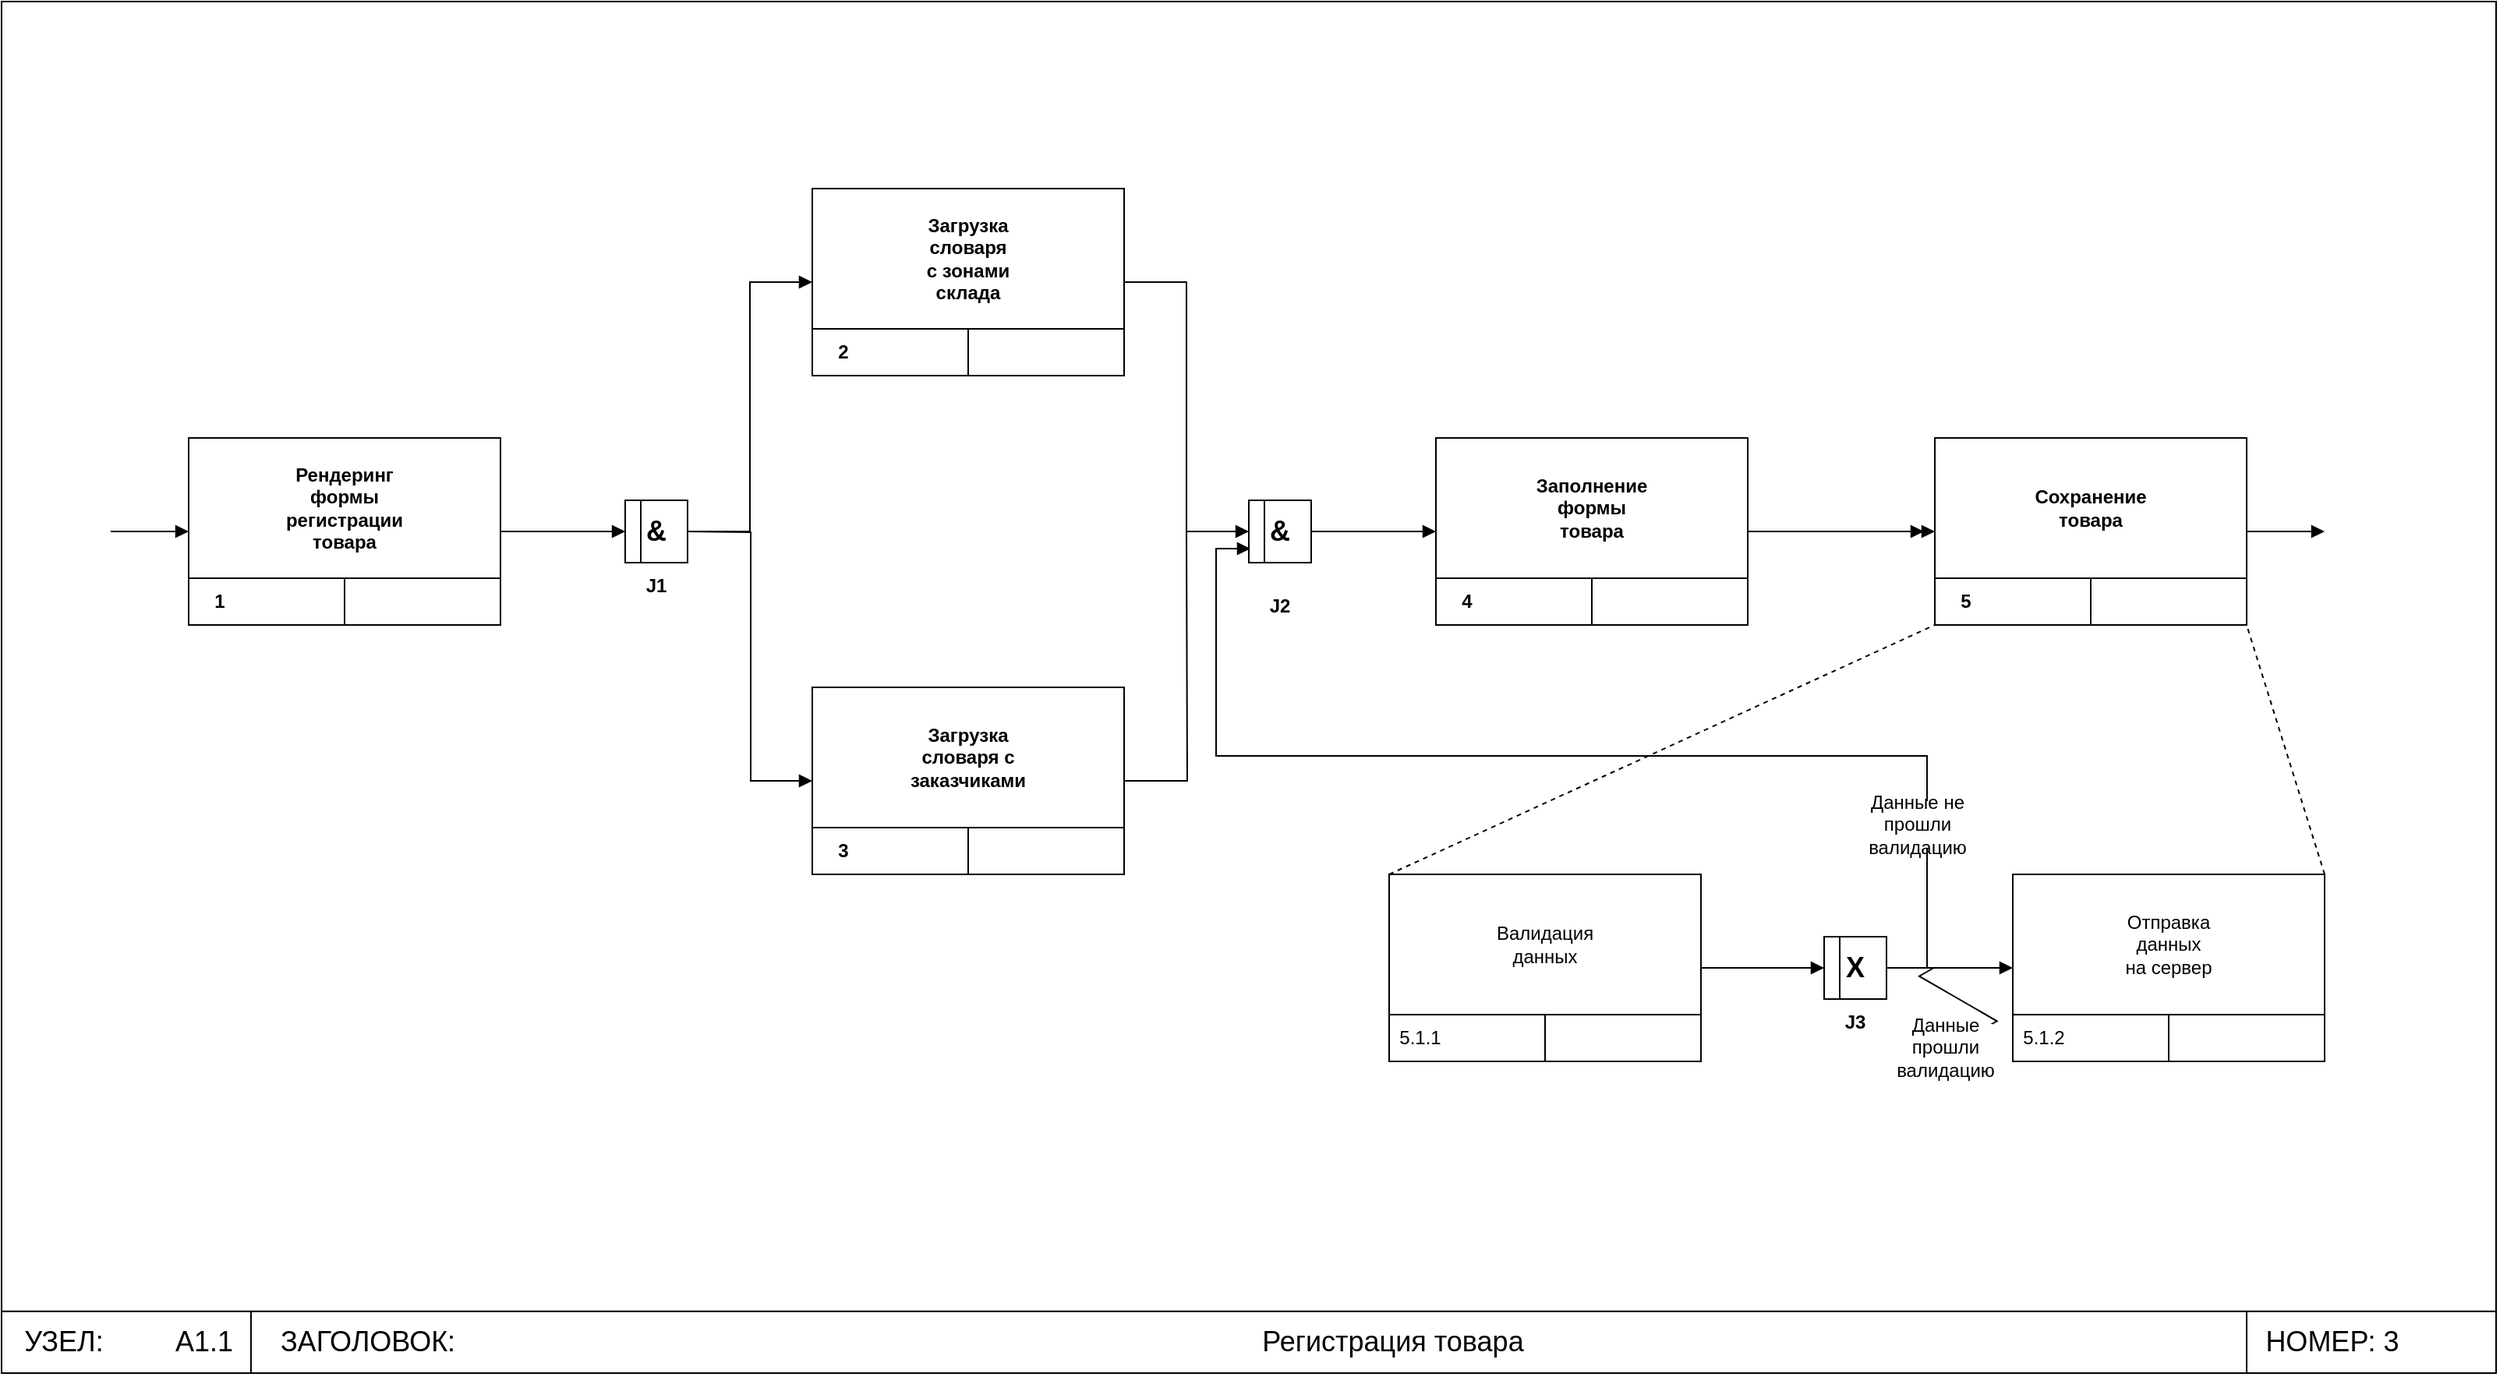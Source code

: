 <mxfile version="20.5.1" type="device" pages="4"><diagram id="IWer8ea96BjQ32kucjt6" name="A1.1"><mxGraphModel dx="2076" dy="1494" grid="0" gridSize="10" guides="1" tooltips="1" connect="1" arrows="1" fold="1" page="0" pageScale="1" pageWidth="1400" pageHeight="850" background="none" math="0" shadow="0"><root><mxCell id="0"/><mxCell id="1" parent="0"/><mxCell id="_Wn-a3ZyvZxrKXxC-yvO-74" value="" style="rounded=0;whiteSpace=wrap;html=1;fontSize=18;fillColor=none;" parent="1" vertex="1"><mxGeometry x="280" y="-320" width="1600" height="880" as="geometry"/></mxCell><mxCell id="_Wn-a3ZyvZxrKXxC-yvO-7" value="" style="rounded=0;whiteSpace=wrap;html=1;" parent="1" vertex="1"><mxGeometry x="400" y="-40" width="200" height="120" as="geometry"/></mxCell><mxCell id="_Wn-a3ZyvZxrKXxC-yvO-9" value="" style="endArrow=none;html=1;rounded=0;exitX=0;exitY=0.75;exitDx=0;exitDy=0;entryX=1;entryY=0.75;entryDx=0;entryDy=0;" parent="1" source="_Wn-a3ZyvZxrKXxC-yvO-7" target="_Wn-a3ZyvZxrKXxC-yvO-7" edge="1"><mxGeometry width="50" height="50" relative="1" as="geometry"><mxPoint x="490" y="60" as="sourcePoint"/><mxPoint x="540" y="10" as="targetPoint"/></mxGeometry></mxCell><mxCell id="_Wn-a3ZyvZxrKXxC-yvO-10" value="&lt;b&gt;Рендеринг формы регистрации товара&lt;/b&gt;" style="text;html=1;strokeColor=none;fillColor=none;align=center;verticalAlign=middle;whiteSpace=wrap;rounded=0;" parent="1" vertex="1"><mxGeometry x="470" y="-10" width="60" height="30" as="geometry"/></mxCell><mxCell id="_Wn-a3ZyvZxrKXxC-yvO-11" value="" style="endArrow=none;html=1;rounded=0;exitX=0.5;exitY=1;exitDx=0;exitDy=0;" parent="1" source="_Wn-a3ZyvZxrKXxC-yvO-7" edge="1"><mxGeometry width="50" height="50" relative="1" as="geometry"><mxPoint x="500" y="-10" as="sourcePoint"/><mxPoint x="500" y="50" as="targetPoint"/></mxGeometry></mxCell><mxCell id="_Wn-a3ZyvZxrKXxC-yvO-12" value="1" style="text;html=1;strokeColor=none;fillColor=none;align=center;verticalAlign=middle;whiteSpace=wrap;rounded=0;fontStyle=1" parent="1" vertex="1"><mxGeometry x="390" y="50" width="60" height="30" as="geometry"/></mxCell><mxCell id="_Wn-a3ZyvZxrKXxC-yvO-13" value="" style="rounded=0;whiteSpace=wrap;html=1;" parent="1" vertex="1"><mxGeometry x="800" y="-200" width="200" height="120" as="geometry"/></mxCell><mxCell id="_Wn-a3ZyvZxrKXxC-yvO-14" value="" style="endArrow=none;html=1;rounded=0;exitX=0;exitY=0.75;exitDx=0;exitDy=0;entryX=1;entryY=0.75;entryDx=0;entryDy=0;" parent="1" source="_Wn-a3ZyvZxrKXxC-yvO-13" target="_Wn-a3ZyvZxrKXxC-yvO-13" edge="1"><mxGeometry width="50" height="50" relative="1" as="geometry"><mxPoint x="890" y="-100" as="sourcePoint"/><mxPoint x="940" y="-150" as="targetPoint"/></mxGeometry></mxCell><mxCell id="_Wn-a3ZyvZxrKXxC-yvO-15" value="" style="endArrow=none;html=1;rounded=0;exitX=0.5;exitY=1;exitDx=0;exitDy=0;" parent="1" source="_Wn-a3ZyvZxrKXxC-yvO-13" edge="1"><mxGeometry width="50" height="50" relative="1" as="geometry"><mxPoint x="900" y="-170" as="sourcePoint"/><mxPoint x="900" y="-110" as="targetPoint"/></mxGeometry></mxCell><mxCell id="_Wn-a3ZyvZxrKXxC-yvO-20" value="" style="rounded=0;whiteSpace=wrap;html=1;" parent="1" vertex="1"><mxGeometry x="800" y="120" width="200" height="120" as="geometry"/></mxCell><mxCell id="_Wn-a3ZyvZxrKXxC-yvO-21" value="" style="endArrow=none;html=1;rounded=0;exitX=0;exitY=0.75;exitDx=0;exitDy=0;entryX=1;entryY=0.75;entryDx=0;entryDy=0;" parent="1" source="_Wn-a3ZyvZxrKXxC-yvO-20" target="_Wn-a3ZyvZxrKXxC-yvO-20" edge="1"><mxGeometry width="50" height="50" relative="1" as="geometry"><mxPoint x="890" y="220" as="sourcePoint"/><mxPoint x="940" y="170" as="targetPoint"/></mxGeometry></mxCell><mxCell id="_Wn-a3ZyvZxrKXxC-yvO-22" value="" style="endArrow=none;html=1;rounded=0;exitX=0.5;exitY=1;exitDx=0;exitDy=0;" parent="1" source="_Wn-a3ZyvZxrKXxC-yvO-20" edge="1"><mxGeometry width="50" height="50" relative="1" as="geometry"><mxPoint x="900" y="150" as="sourcePoint"/><mxPoint x="900" y="210" as="targetPoint"/></mxGeometry></mxCell><mxCell id="_Wn-a3ZyvZxrKXxC-yvO-23" value="" style="rounded=0;whiteSpace=wrap;html=1;" parent="1" vertex="1"><mxGeometry x="680" width="40" height="40" as="geometry"/></mxCell><mxCell id="_Wn-a3ZyvZxrKXxC-yvO-24" value="" style="endArrow=none;html=1;rounded=0;entryX=0.25;entryY=0;entryDx=0;entryDy=0;exitX=0.25;exitY=1;exitDx=0;exitDy=0;" parent="1" source="_Wn-a3ZyvZxrKXxC-yvO-23" target="_Wn-a3ZyvZxrKXxC-yvO-23" edge="1"><mxGeometry width="50" height="50" relative="1" as="geometry"><mxPoint x="510" y="20" as="sourcePoint"/><mxPoint x="560" y="-30" as="targetPoint"/></mxGeometry></mxCell><mxCell id="_Wn-a3ZyvZxrKXxC-yvO-25" value="&lt;b&gt;&lt;font style=&quot;font-size: 18px;&quot;&gt;&amp;amp;&lt;/font&gt;&lt;/b&gt;" style="text;html=1;strokeColor=none;fillColor=none;align=center;verticalAlign=middle;whiteSpace=wrap;rounded=0;" parent="1" vertex="1"><mxGeometry x="670" y="5" width="60" height="30" as="geometry"/></mxCell><mxCell id="_Wn-a3ZyvZxrKXxC-yvO-26" value="" style="endArrow=block;html=1;rounded=0;fontSize=18;entryX=0.167;entryY=0.5;entryDx=0;entryDy=0;entryPerimeter=0;exitX=1;exitY=0.5;exitDx=0;exitDy=0;endFill=1;" parent="1" source="_Wn-a3ZyvZxrKXxC-yvO-7" target="_Wn-a3ZyvZxrKXxC-yvO-25" edge="1"><mxGeometry width="50" height="50" relative="1" as="geometry"><mxPoint x="510" y="10" as="sourcePoint"/><mxPoint x="560" y="-40" as="targetPoint"/></mxGeometry></mxCell><mxCell id="_Wn-a3ZyvZxrKXxC-yvO-28" value="" style="endArrow=block;html=1;rounded=0;fontSize=18;endFill=1;exitX=0.833;exitY=0.5;exitDx=0;exitDy=0;exitPerimeter=0;edgeStyle=orthogonalEdgeStyle;entryX=0;entryY=0.5;entryDx=0;entryDy=0;" parent="1" source="_Wn-a3ZyvZxrKXxC-yvO-25" target="_Wn-a3ZyvZxrKXxC-yvO-13" edge="1"><mxGeometry width="50" height="50" relative="1" as="geometry"><mxPoint x="730" y="-50" as="sourcePoint"/><mxPoint x="780" y="-100" as="targetPoint"/><Array as="points"><mxPoint x="760" y="20"/><mxPoint x="760" y="-140"/></Array></mxGeometry></mxCell><mxCell id="_Wn-a3ZyvZxrKXxC-yvO-29" value="" style="endArrow=block;html=1;rounded=0;fontSize=18;endFill=1;edgeStyle=orthogonalEdgeStyle;entryX=0;entryY=0.5;entryDx=0;entryDy=0;" parent="1" target="_Wn-a3ZyvZxrKXxC-yvO-20" edge="1"><mxGeometry width="50" height="50" relative="1" as="geometry"><mxPoint x="720" y="20" as="sourcePoint"/><mxPoint x="770" y="50" as="targetPoint"/></mxGeometry></mxCell><mxCell id="_Wn-a3ZyvZxrKXxC-yvO-30" value="&lt;b&gt;Загрузка словаря с зонами склада&lt;/b&gt;" style="text;html=1;strokeColor=none;fillColor=none;align=center;verticalAlign=middle;whiteSpace=wrap;rounded=0;" parent="1" vertex="1"><mxGeometry x="870" y="-170" width="60" height="30" as="geometry"/></mxCell><mxCell id="_Wn-a3ZyvZxrKXxC-yvO-31" value="&lt;b&gt;Загрузка словаря с заказчиками&lt;/b&gt;" style="text;html=1;strokeColor=none;fillColor=none;align=center;verticalAlign=middle;whiteSpace=wrap;rounded=0;" parent="1" vertex="1"><mxGeometry x="870" y="150" width="60" height="30" as="geometry"/></mxCell><mxCell id="_Wn-a3ZyvZxrKXxC-yvO-32" value="2" style="text;html=1;strokeColor=none;fillColor=none;align=center;verticalAlign=middle;whiteSpace=wrap;rounded=0;fontStyle=1" parent="1" vertex="1"><mxGeometry x="790" y="-110" width="60" height="30" as="geometry"/></mxCell><mxCell id="_Wn-a3ZyvZxrKXxC-yvO-33" value="3" style="text;html=1;strokeColor=none;fillColor=none;align=center;verticalAlign=middle;whiteSpace=wrap;rounded=0;fontStyle=1" parent="1" vertex="1"><mxGeometry x="790" y="210" width="60" height="30" as="geometry"/></mxCell><mxCell id="_Wn-a3ZyvZxrKXxC-yvO-39" value="" style="rounded=0;whiteSpace=wrap;html=1;" parent="1" vertex="1"><mxGeometry x="1080" width="40" height="40" as="geometry"/></mxCell><mxCell id="_Wn-a3ZyvZxrKXxC-yvO-40" value="" style="endArrow=none;html=1;rounded=0;entryX=0.25;entryY=0;entryDx=0;entryDy=0;exitX=0.25;exitY=1;exitDx=0;exitDy=0;" parent="1" source="_Wn-a3ZyvZxrKXxC-yvO-39" target="_Wn-a3ZyvZxrKXxC-yvO-39" edge="1"><mxGeometry width="50" height="50" relative="1" as="geometry"><mxPoint x="910" y="20" as="sourcePoint"/><mxPoint x="960" y="-30" as="targetPoint"/></mxGeometry></mxCell><mxCell id="_Wn-a3ZyvZxrKXxC-yvO-41" value="&lt;b&gt;&lt;font style=&quot;font-size: 18px;&quot;&gt;&amp;amp;&lt;/font&gt;&lt;/b&gt;" style="text;html=1;strokeColor=none;fillColor=none;align=center;verticalAlign=middle;whiteSpace=wrap;rounded=0;" parent="1" vertex="1"><mxGeometry x="1070" y="5" width="60" height="30" as="geometry"/></mxCell><mxCell id="_Wn-a3ZyvZxrKXxC-yvO-43" value="" style="endArrow=block;html=1;rounded=0;fontSize=18;exitX=1;exitY=0.5;exitDx=0;exitDy=0;entryX=0.167;entryY=0.5;entryDx=0;entryDy=0;entryPerimeter=0;edgeStyle=orthogonalEdgeStyle;endFill=1;" parent="1" source="_Wn-a3ZyvZxrKXxC-yvO-13" target="_Wn-a3ZyvZxrKXxC-yvO-41" edge="1"><mxGeometry width="50" height="50" relative="1" as="geometry"><mxPoint x="1040" y="-60" as="sourcePoint"/><mxPoint x="1090" y="-110" as="targetPoint"/><Array as="points"><mxPoint x="1040" y="-140"/><mxPoint x="1040" y="20"/></Array></mxGeometry></mxCell><mxCell id="_Wn-a3ZyvZxrKXxC-yvO-45" value="" style="endArrow=none;html=1;rounded=0;fontSize=18;exitX=1;exitY=0.5;exitDx=0;exitDy=0;edgeStyle=orthogonalEdgeStyle;" parent="1" source="_Wn-a3ZyvZxrKXxC-yvO-20" edge="1"><mxGeometry width="50" height="50" relative="1" as="geometry"><mxPoint x="900" y="-20" as="sourcePoint"/><mxPoint x="1040" y="20" as="targetPoint"/></mxGeometry></mxCell><mxCell id="_Wn-a3ZyvZxrKXxC-yvO-46" value="" style="rounded=0;whiteSpace=wrap;html=1;" parent="1" vertex="1"><mxGeometry x="1200" y="-40" width="200" height="120" as="geometry"/></mxCell><mxCell id="_Wn-a3ZyvZxrKXxC-yvO-47" value="" style="endArrow=none;html=1;rounded=0;exitX=0;exitY=0.75;exitDx=0;exitDy=0;entryX=1;entryY=0.75;entryDx=0;entryDy=0;" parent="1" source="_Wn-a3ZyvZxrKXxC-yvO-46" target="_Wn-a3ZyvZxrKXxC-yvO-46" edge="1"><mxGeometry width="50" height="50" relative="1" as="geometry"><mxPoint x="1290" y="60" as="sourcePoint"/><mxPoint x="1340" y="10" as="targetPoint"/></mxGeometry></mxCell><mxCell id="_Wn-a3ZyvZxrKXxC-yvO-48" value="" style="endArrow=none;html=1;rounded=0;exitX=0.5;exitY=1;exitDx=0;exitDy=0;" parent="1" source="_Wn-a3ZyvZxrKXxC-yvO-46" edge="1"><mxGeometry width="50" height="50" relative="1" as="geometry"><mxPoint x="1300" y="-10" as="sourcePoint"/><mxPoint x="1300" y="50" as="targetPoint"/></mxGeometry></mxCell><mxCell id="_Wn-a3ZyvZxrKXxC-yvO-49" value="&lt;span&gt;Заполнение формы товара&lt;/span&gt;" style="text;html=1;strokeColor=none;fillColor=none;align=center;verticalAlign=middle;whiteSpace=wrap;rounded=0;fontStyle=1" parent="1" vertex="1"><mxGeometry x="1270" y="-10" width="60" height="30" as="geometry"/></mxCell><mxCell id="_Wn-a3ZyvZxrKXxC-yvO-50" value="4" style="text;html=1;strokeColor=none;fillColor=none;align=center;verticalAlign=middle;whiteSpace=wrap;rounded=0;fontStyle=1" parent="1" vertex="1"><mxGeometry x="1190" y="50" width="60" height="30" as="geometry"/></mxCell><mxCell id="_Wn-a3ZyvZxrKXxC-yvO-51" value="" style="endArrow=block;html=1;rounded=0;fontSize=18;endFill=1;entryX=0;entryY=0.5;entryDx=0;entryDy=0;exitX=0.833;exitY=0.5;exitDx=0;exitDy=0;exitPerimeter=0;" parent="1" source="_Wn-a3ZyvZxrKXxC-yvO-41" target="_Wn-a3ZyvZxrKXxC-yvO-46" edge="1"><mxGeometry width="50" height="50" relative="1" as="geometry"><mxPoint x="1130" y="20" as="sourcePoint"/><mxPoint x="1190" y="20" as="targetPoint"/></mxGeometry></mxCell><mxCell id="_Wn-a3ZyvZxrKXxC-yvO-52" value="" style="rounded=0;whiteSpace=wrap;html=1;" parent="1" vertex="1"><mxGeometry x="1520" y="-40" width="200" height="120" as="geometry"/></mxCell><mxCell id="_Wn-a3ZyvZxrKXxC-yvO-53" value="" style="endArrow=none;html=1;rounded=0;exitX=0;exitY=0.75;exitDx=0;exitDy=0;entryX=1;entryY=0.75;entryDx=0;entryDy=0;" parent="1" source="_Wn-a3ZyvZxrKXxC-yvO-52" target="_Wn-a3ZyvZxrKXxC-yvO-52" edge="1"><mxGeometry width="50" height="50" relative="1" as="geometry"><mxPoint x="1610" y="60" as="sourcePoint"/><mxPoint x="1660" y="10" as="targetPoint"/></mxGeometry></mxCell><mxCell id="_Wn-a3ZyvZxrKXxC-yvO-54" value="" style="endArrow=none;html=1;rounded=0;exitX=0.5;exitY=1;exitDx=0;exitDy=0;" parent="1" source="_Wn-a3ZyvZxrKXxC-yvO-52" edge="1"><mxGeometry width="50" height="50" relative="1" as="geometry"><mxPoint x="1620" y="-10" as="sourcePoint"/><mxPoint x="1620" y="50" as="targetPoint"/></mxGeometry></mxCell><mxCell id="_Wn-a3ZyvZxrKXxC-yvO-55" value="&lt;b&gt;Сохранение товара&lt;/b&gt;" style="text;html=1;strokeColor=none;fillColor=none;align=center;verticalAlign=middle;whiteSpace=wrap;rounded=0;" parent="1" vertex="1"><mxGeometry x="1590" y="-10" width="60" height="30" as="geometry"/></mxCell><mxCell id="_Wn-a3ZyvZxrKXxC-yvO-56" value="5" style="text;html=1;strokeColor=none;fillColor=none;align=center;verticalAlign=middle;whiteSpace=wrap;rounded=0;fontStyle=1" parent="1" vertex="1"><mxGeometry x="1510" y="50" width="60" height="30" as="geometry"/></mxCell><mxCell id="_Wn-a3ZyvZxrKXxC-yvO-57" value="" style="endArrow=doubleBlock;html=1;rounded=0;fontSize=18;endFill=1;entryX=0;entryY=0.5;entryDx=0;entryDy=0;exitX=1;exitY=0.5;exitDx=0;exitDy=0;" parent="1" source="_Wn-a3ZyvZxrKXxC-yvO-46" target="_Wn-a3ZyvZxrKXxC-yvO-52" edge="1"><mxGeometry width="50" height="50" relative="1" as="geometry"><mxPoint x="1420" y="20" as="sourcePoint"/><mxPoint x="1510" y="20" as="targetPoint"/></mxGeometry></mxCell><mxCell id="_Wn-a3ZyvZxrKXxC-yvO-58" value="" style="endArrow=block;html=1;rounded=0;fontSize=18;endFill=1;exitX=0.833;exitY=0.5;exitDx=0;exitDy=0;exitPerimeter=0;" parent="1" edge="1"><mxGeometry width="50" height="50" relative="1" as="geometry"><mxPoint x="1720.0" y="20" as="sourcePoint"/><mxPoint x="1770" y="20" as="targetPoint"/></mxGeometry></mxCell><mxCell id="_Wn-a3ZyvZxrKXxC-yvO-60" value="" style="endArrow=block;html=1;rounded=0;fontSize=18;endFill=1;entryX=0;entryY=0.5;entryDx=0;entryDy=0;" parent="1" target="_Wn-a3ZyvZxrKXxC-yvO-7" edge="1"><mxGeometry width="50" height="50" relative="1" as="geometry"><mxPoint x="350" y="20" as="sourcePoint"/><mxPoint x="390" y="20" as="targetPoint"/></mxGeometry></mxCell><mxCell id="_Wn-a3ZyvZxrKXxC-yvO-61" value="" style="rounded=0;whiteSpace=wrap;html=1;" parent="1" vertex="1"><mxGeometry x="1170" y="240" width="200" height="120" as="geometry"/></mxCell><mxCell id="_Wn-a3ZyvZxrKXxC-yvO-62" value="" style="endArrow=none;html=1;rounded=0;exitX=0;exitY=0.75;exitDx=0;exitDy=0;entryX=1;entryY=0.75;entryDx=0;entryDy=0;" parent="1" source="_Wn-a3ZyvZxrKXxC-yvO-61" target="_Wn-a3ZyvZxrKXxC-yvO-61" edge="1"><mxGeometry width="50" height="50" relative="1" as="geometry"><mxPoint x="1260" y="340" as="sourcePoint"/><mxPoint x="1310" y="290" as="targetPoint"/></mxGeometry></mxCell><mxCell id="_Wn-a3ZyvZxrKXxC-yvO-63" value="" style="endArrow=none;html=1;rounded=0;exitX=0.5;exitY=1;exitDx=0;exitDy=0;" parent="1" source="_Wn-a3ZyvZxrKXxC-yvO-61" edge="1"><mxGeometry width="50" height="50" relative="1" as="geometry"><mxPoint x="1270" y="270" as="sourcePoint"/><mxPoint x="1270" y="330" as="targetPoint"/></mxGeometry></mxCell><mxCell id="_Wn-a3ZyvZxrKXxC-yvO-64" value="&lt;span&gt;Валидация данных&lt;/span&gt;" style="text;html=1;strokeColor=none;fillColor=none;align=center;verticalAlign=middle;whiteSpace=wrap;rounded=0;fontStyle=0" parent="1" vertex="1"><mxGeometry x="1240" y="270" width="60" height="30" as="geometry"/></mxCell><mxCell id="_Wn-a3ZyvZxrKXxC-yvO-65" value="5.1.1" style="text;html=1;strokeColor=none;fillColor=none;align=center;verticalAlign=middle;whiteSpace=wrap;rounded=0;fontStyle=0" parent="1" vertex="1"><mxGeometry x="1160" y="330" width="60" height="30" as="geometry"/></mxCell><mxCell id="_Wn-a3ZyvZxrKXxC-yvO-66" value="" style="rounded=0;whiteSpace=wrap;html=1;" parent="1" vertex="1"><mxGeometry x="1570" y="240" width="200" height="120" as="geometry"/></mxCell><mxCell id="_Wn-a3ZyvZxrKXxC-yvO-67" value="" style="endArrow=none;html=1;rounded=0;exitX=0;exitY=0.75;exitDx=0;exitDy=0;entryX=1;entryY=0.75;entryDx=0;entryDy=0;" parent="1" source="_Wn-a3ZyvZxrKXxC-yvO-66" target="_Wn-a3ZyvZxrKXxC-yvO-66" edge="1"><mxGeometry width="50" height="50" relative="1" as="geometry"><mxPoint x="1660" y="340" as="sourcePoint"/><mxPoint x="1710" y="290" as="targetPoint"/></mxGeometry></mxCell><mxCell id="_Wn-a3ZyvZxrKXxC-yvO-68" value="" style="endArrow=none;html=1;rounded=0;exitX=0.5;exitY=1;exitDx=0;exitDy=0;" parent="1" source="_Wn-a3ZyvZxrKXxC-yvO-66" edge="1"><mxGeometry width="50" height="50" relative="1" as="geometry"><mxPoint x="1670" y="270" as="sourcePoint"/><mxPoint x="1670" y="330" as="targetPoint"/></mxGeometry></mxCell><mxCell id="_Wn-a3ZyvZxrKXxC-yvO-69" value="Отправка данных на сервер" style="text;html=1;strokeColor=none;fillColor=none;align=center;verticalAlign=middle;whiteSpace=wrap;rounded=0;fontStyle=0" parent="1" vertex="1"><mxGeometry x="1640" y="270" width="60" height="30" as="geometry"/></mxCell><mxCell id="_Wn-a3ZyvZxrKXxC-yvO-70" value="5.1.2" style="text;html=1;strokeColor=none;fillColor=none;align=center;verticalAlign=middle;whiteSpace=wrap;rounded=0;fontStyle=0" parent="1" vertex="1"><mxGeometry x="1560" y="330" width="60" height="30" as="geometry"/></mxCell><mxCell id="_Wn-a3ZyvZxrKXxC-yvO-71" value="" style="endArrow=none;html=1;rounded=0;fontSize=18;entryX=0.168;entryY=0.998;entryDx=0;entryDy=0;entryPerimeter=0;exitX=0;exitY=0;exitDx=0;exitDy=0;dashed=1;" parent="1" source="_Wn-a3ZyvZxrKXxC-yvO-61" target="_Wn-a3ZyvZxrKXxC-yvO-56" edge="1"><mxGeometry width="50" height="50" relative="1" as="geometry"><mxPoint x="1300" y="170" as="sourcePoint"/><mxPoint x="1350" y="120" as="targetPoint"/></mxGeometry></mxCell><mxCell id="_Wn-a3ZyvZxrKXxC-yvO-72" value="" style="endArrow=none;html=1;rounded=0;fontSize=18;entryX=1;entryY=1;entryDx=0;entryDy=0;exitX=1;exitY=0;exitDx=0;exitDy=0;dashed=1;" parent="1" source="_Wn-a3ZyvZxrKXxC-yvO-66" target="_Wn-a3ZyvZxrKXxC-yvO-52" edge="1"><mxGeometry width="50" height="50" relative="1" as="geometry"><mxPoint x="1570" y="270" as="sourcePoint"/><mxPoint x="1770.08" y="109.94" as="targetPoint"/></mxGeometry></mxCell><mxCell id="_Wn-a3ZyvZxrKXxC-yvO-75" value="" style="endArrow=none;html=1;rounded=0;fontSize=18;exitX=0;exitY=0.955;exitDx=0;exitDy=0;exitPerimeter=0;entryX=1;entryY=0.955;entryDx=0;entryDy=0;entryPerimeter=0;" parent="1" source="_Wn-a3ZyvZxrKXxC-yvO-74" target="_Wn-a3ZyvZxrKXxC-yvO-74" edge="1"><mxGeometry width="50" height="50" relative="1" as="geometry"><mxPoint x="1070" y="170" as="sourcePoint"/><mxPoint x="1950" y="521" as="targetPoint"/></mxGeometry></mxCell><mxCell id="_Wn-a3ZyvZxrKXxC-yvO-78" value="" style="endArrow=none;html=1;rounded=0;fontSize=18;" parent="1" edge="1"><mxGeometry width="50" height="50" relative="1" as="geometry"><mxPoint x="440" y="560" as="sourcePoint"/><mxPoint x="440" y="520" as="targetPoint"/></mxGeometry></mxCell><mxCell id="_Wn-a3ZyvZxrKXxC-yvO-79" value="УЗЕЛ:" style="text;html=1;strokeColor=none;fillColor=none;align=center;verticalAlign=middle;whiteSpace=wrap;rounded=0;fontSize=18;" parent="1" vertex="1"><mxGeometry x="290" y="530" width="60" height="20" as="geometry"/></mxCell><mxCell id="_Wn-a3ZyvZxrKXxC-yvO-80" value="A1.1" style="text;html=1;strokeColor=none;fillColor=none;align=center;verticalAlign=middle;whiteSpace=wrap;rounded=0;fontSize=18;" parent="1" vertex="1"><mxGeometry x="380" y="530" width="60" height="20" as="geometry"/></mxCell><mxCell id="_Wn-a3ZyvZxrKXxC-yvO-81" value="" style="endArrow=none;html=1;rounded=0;fontSize=18;exitX=0.9;exitY=1;exitDx=0;exitDy=0;exitPerimeter=0;" parent="1" source="_Wn-a3ZyvZxrKXxC-yvO-74" edge="1"><mxGeometry width="50" height="50" relative="1" as="geometry"><mxPoint x="1660" y="640" as="sourcePoint"/><mxPoint x="1720" y="520" as="targetPoint"/></mxGeometry></mxCell><mxCell id="_Wn-a3ZyvZxrKXxC-yvO-82" value="НОМЕР: 3" style="text;html=1;strokeColor=none;fillColor=none;align=center;verticalAlign=middle;whiteSpace=wrap;rounded=0;fontSize=18;" parent="1" vertex="1"><mxGeometry x="1730" y="530" width="90" height="20" as="geometry"/></mxCell><mxCell id="_Wn-a3ZyvZxrKXxC-yvO-84" value="ЗАГОЛОВОК:" style="text;html=1;strokeColor=none;fillColor=none;align=center;verticalAlign=middle;whiteSpace=wrap;rounded=0;fontSize=18;" parent="1" vertex="1"><mxGeometry x="470" y="530" width="90" height="20" as="geometry"/></mxCell><mxCell id="_Wn-a3ZyvZxrKXxC-yvO-85" value="Регистрация товара" style="text;html=1;strokeColor=none;fillColor=none;align=center;verticalAlign=middle;whiteSpace=wrap;rounded=0;fontSize=18;" parent="1" vertex="1"><mxGeometry x="1055" y="530" width="235" height="20" as="geometry"/></mxCell><mxCell id="hRlhrL4sQG3rlFHtD7o0-1" value="J1" style="text;html=1;strokeColor=none;fillColor=none;align=center;verticalAlign=middle;whiteSpace=wrap;rounded=0;fontStyle=1" vertex="1" parent="1"><mxGeometry x="670" y="40" width="60" height="30" as="geometry"/></mxCell><mxCell id="-7nmOMfu7pKwN6kwa0LL-1" value="" style="rounded=0;whiteSpace=wrap;html=1;" vertex="1" parent="1"><mxGeometry x="1449" y="280" width="40" height="40" as="geometry"/></mxCell><mxCell id="-7nmOMfu7pKwN6kwa0LL-2" value="" style="endArrow=none;html=1;rounded=0;entryX=0.25;entryY=0;entryDx=0;entryDy=0;exitX=0.25;exitY=1;exitDx=0;exitDy=0;" edge="1" parent="1" source="-7nmOMfu7pKwN6kwa0LL-1" target="-7nmOMfu7pKwN6kwa0LL-1"><mxGeometry width="50" height="50" relative="1" as="geometry"><mxPoint x="1279" y="300" as="sourcePoint"/><mxPoint x="1329" y="250" as="targetPoint"/></mxGeometry></mxCell><mxCell id="-7nmOMfu7pKwN6kwa0LL-3" value="&lt;span style=&quot;font-size: 18px;&quot;&gt;&lt;b&gt;X&lt;/b&gt;&lt;/span&gt;" style="text;html=1;strokeColor=none;fillColor=none;align=center;verticalAlign=middle;whiteSpace=wrap;rounded=0;" vertex="1" parent="1"><mxGeometry x="1449" y="287.5" width="40" height="25" as="geometry"/></mxCell><mxCell id="-7nmOMfu7pKwN6kwa0LL-4" value="J3" style="text;html=1;strokeColor=none;fillColor=none;align=center;verticalAlign=middle;whiteSpace=wrap;rounded=0;fontStyle=1" vertex="1" parent="1"><mxGeometry x="1439" y="320" width="60" height="30" as="geometry"/></mxCell><mxCell id="-7nmOMfu7pKwN6kwa0LL-5" value="" style="endArrow=block;html=1;rounded=0;fontSize=18;endFill=1;exitX=1;exitY=0.5;exitDx=0;exitDy=0;entryX=0;entryY=0.5;entryDx=0;entryDy=0;" edge="1" parent="1" source="-7nmOMfu7pKwN6kwa0LL-3" target="_Wn-a3ZyvZxrKXxC-yvO-66"><mxGeometry width="50" height="50" relative="1" as="geometry"><mxPoint x="1515.0" y="269.39" as="sourcePoint"/><mxPoint x="1565" y="269.39" as="targetPoint"/></mxGeometry></mxCell><mxCell id="-7nmOMfu7pKwN6kwa0LL-6" value="" style="endArrow=block;html=1;rounded=0;fontSize=18;endFill=1;exitX=1;exitY=0.5;exitDx=0;exitDy=0;entryX=0;entryY=0.5;entryDx=0;entryDy=0;" edge="1" parent="1" source="_Wn-a3ZyvZxrKXxC-yvO-61" target="-7nmOMfu7pKwN6kwa0LL-3"><mxGeometry width="50" height="50" relative="1" as="geometry"><mxPoint x="1372" y="299.17" as="sourcePoint"/><mxPoint x="1453" y="299.17" as="targetPoint"/></mxGeometry></mxCell><mxCell id="-7nmOMfu7pKwN6kwa0LL-7" value="" style="endArrow=block;html=1;rounded=0;fontSize=18;endFill=1;exitX=1;exitY=0.5;exitDx=0;exitDy=0;edgeStyle=orthogonalEdgeStyle;" edge="1" parent="1" source="-7nmOMfu7pKwN6kwa0LL-3"><mxGeometry width="50" height="50" relative="1" as="geometry"><mxPoint x="1499" y="310" as="sourcePoint"/><mxPoint x="1081" y="31" as="targetPoint"/><Array as="points"><mxPoint x="1515" y="300"/><mxPoint x="1515" y="164"/><mxPoint x="1059" y="164"/><mxPoint x="1059" y="31"/><mxPoint x="1080" y="31"/></Array></mxGeometry></mxCell><mxCell id="hRlhrL4sQG3rlFHtD7o0-2" value="J2" style="text;html=1;strokeColor=none;fillColor=default;align=center;verticalAlign=middle;whiteSpace=wrap;rounded=0;fontStyle=1" vertex="1" parent="1"><mxGeometry x="1070" y="53" width="60" height="30" as="geometry"/></mxCell><mxCell id="cDLlYvdRvS2qpeLoTlaY-1" value="" style="edgeStyle=isometricEdgeStyle;endArrow=none;html=1;rounded=0;" edge="1" parent="1"><mxGeometry width="50" height="100" relative="1" as="geometry"><mxPoint x="1530.62" y="351.0" as="sourcePoint"/><mxPoint x="1519.28" y="300" as="targetPoint"/><Array as="points"><mxPoint x="1533.62" y="319"/></Array></mxGeometry></mxCell><mxCell id="cDLlYvdRvS2qpeLoTlaY-2" value="Данные прошли валидацию" style="text;html=1;align=center;verticalAlign=middle;whiteSpace=wrap;rounded=0;fillColor=default;" vertex="1" parent="1"><mxGeometry x="1497" y="336" width="60" height="30" as="geometry"/></mxCell><mxCell id="tWL3BMPkN4xzCmIeNhut-1" value="Данные не прошли валидацию" style="text;html=1;align=center;verticalAlign=middle;whiteSpace=wrap;rounded=0;fillColor=default;" vertex="1" parent="1"><mxGeometry x="1479" y="193" width="60" height="30" as="geometry"/></mxCell></root></mxGraphModel></diagram><diagram id="fG6iu-fE_RCZi9rdDzQs" name="A2.1"><mxGraphModel dx="506" dy="667" grid="0" gridSize="10" guides="1" tooltips="1" connect="1" arrows="1" fold="1" page="0" pageScale="1" pageWidth="1400" pageHeight="850" math="0" shadow="0"><root><mxCell id="0"/><mxCell id="1" parent="0"/><mxCell id="ByShkMgU3d_GmhyW6xAG-1" value="" style="rounded=0;whiteSpace=wrap;html=1;fontSize=18;fillColor=none;" parent="1" vertex="1"><mxGeometry x="280" y="-320" width="1600" height="880" as="geometry"/></mxCell><mxCell id="ByShkMgU3d_GmhyW6xAG-2" value="" style="rounded=0;whiteSpace=wrap;html=1;" parent="1" vertex="1"><mxGeometry x="400" y="-40" width="200" height="120" as="geometry"/></mxCell><mxCell id="ByShkMgU3d_GmhyW6xAG-3" value="" style="endArrow=none;html=1;rounded=0;exitX=0;exitY=0.75;exitDx=0;exitDy=0;entryX=1;entryY=0.75;entryDx=0;entryDy=0;" parent="1" source="ByShkMgU3d_GmhyW6xAG-2" target="ByShkMgU3d_GmhyW6xAG-2" edge="1"><mxGeometry width="50" height="50" relative="1" as="geometry"><mxPoint x="490" y="60" as="sourcePoint"/><mxPoint x="540" y="10" as="targetPoint"/></mxGeometry></mxCell><mxCell id="ByShkMgU3d_GmhyW6xAG-4" value="&lt;b&gt;Рендеринг формы&amp;nbsp;&lt;br&gt;создания задачи&lt;br&gt;&lt;/b&gt;" style="text;html=1;strokeColor=none;fillColor=none;align=center;verticalAlign=middle;whiteSpace=wrap;rounded=0;" parent="1" vertex="1"><mxGeometry x="470" y="-10" width="60" height="30" as="geometry"/></mxCell><mxCell id="ByShkMgU3d_GmhyW6xAG-5" value="" style="endArrow=none;html=1;rounded=0;exitX=0.5;exitY=1;exitDx=0;exitDy=0;" parent="1" source="ByShkMgU3d_GmhyW6xAG-2" edge="1"><mxGeometry width="50" height="50" relative="1" as="geometry"><mxPoint x="500" y="-10" as="sourcePoint"/><mxPoint x="500" y="50" as="targetPoint"/></mxGeometry></mxCell><mxCell id="ByShkMgU3d_GmhyW6xAG-6" value="1" style="text;html=1;strokeColor=none;fillColor=none;align=center;verticalAlign=middle;whiteSpace=wrap;rounded=0;fontStyle=1" parent="1" vertex="1"><mxGeometry x="390" y="50" width="60" height="30" as="geometry"/></mxCell><mxCell id="ByShkMgU3d_GmhyW6xAG-7" value="" style="rounded=0;whiteSpace=wrap;html=1;" parent="1" vertex="1"><mxGeometry x="800" y="-200" width="200" height="120" as="geometry"/></mxCell><mxCell id="ByShkMgU3d_GmhyW6xAG-8" value="" style="endArrow=none;html=1;rounded=0;exitX=0;exitY=0.75;exitDx=0;exitDy=0;entryX=1;entryY=0.75;entryDx=0;entryDy=0;" parent="1" source="ByShkMgU3d_GmhyW6xAG-7" target="ByShkMgU3d_GmhyW6xAG-7" edge="1"><mxGeometry width="50" height="50" relative="1" as="geometry"><mxPoint x="890" y="-100" as="sourcePoint"/><mxPoint x="940" y="-150" as="targetPoint"/></mxGeometry></mxCell><mxCell id="ByShkMgU3d_GmhyW6xAG-9" value="" style="endArrow=none;html=1;rounded=0;exitX=0.5;exitY=1;exitDx=0;exitDy=0;" parent="1" source="ByShkMgU3d_GmhyW6xAG-7" edge="1"><mxGeometry width="50" height="50" relative="1" as="geometry"><mxPoint x="900" y="-170" as="sourcePoint"/><mxPoint x="900" y="-110" as="targetPoint"/></mxGeometry></mxCell><mxCell id="ByShkMgU3d_GmhyW6xAG-10" value="" style="rounded=0;whiteSpace=wrap;html=1;" parent="1" vertex="1"><mxGeometry x="800" y="120" width="200" height="120" as="geometry"/></mxCell><mxCell id="ByShkMgU3d_GmhyW6xAG-11" value="" style="endArrow=none;html=1;rounded=0;exitX=0;exitY=0.75;exitDx=0;exitDy=0;entryX=1;entryY=0.75;entryDx=0;entryDy=0;" parent="1" source="ByShkMgU3d_GmhyW6xAG-10" target="ByShkMgU3d_GmhyW6xAG-10" edge="1"><mxGeometry width="50" height="50" relative="1" as="geometry"><mxPoint x="890" y="220" as="sourcePoint"/><mxPoint x="940" y="170" as="targetPoint"/></mxGeometry></mxCell><mxCell id="ByShkMgU3d_GmhyW6xAG-12" value="" style="endArrow=none;html=1;rounded=0;exitX=0.5;exitY=1;exitDx=0;exitDy=0;" parent="1" source="ByShkMgU3d_GmhyW6xAG-10" edge="1"><mxGeometry width="50" height="50" relative="1" as="geometry"><mxPoint x="900" y="150" as="sourcePoint"/><mxPoint x="900" y="210" as="targetPoint"/></mxGeometry></mxCell><mxCell id="ByShkMgU3d_GmhyW6xAG-13" value="" style="rounded=0;whiteSpace=wrap;html=1;" parent="1" vertex="1"><mxGeometry x="680" width="40" height="40" as="geometry"/></mxCell><mxCell id="ByShkMgU3d_GmhyW6xAG-14" value="" style="endArrow=none;html=1;rounded=0;entryX=0.25;entryY=0;entryDx=0;entryDy=0;exitX=0.25;exitY=1;exitDx=0;exitDy=0;" parent="1" source="ByShkMgU3d_GmhyW6xAG-13" target="ByShkMgU3d_GmhyW6xAG-13" edge="1"><mxGeometry width="50" height="50" relative="1" as="geometry"><mxPoint x="510" y="20" as="sourcePoint"/><mxPoint x="560" y="-30" as="targetPoint"/></mxGeometry></mxCell><mxCell id="ByShkMgU3d_GmhyW6xAG-15" value="&lt;b&gt;&lt;font style=&quot;font-size: 18px;&quot;&gt;&amp;amp;&lt;/font&gt;&lt;/b&gt;" style="text;html=1;strokeColor=none;fillColor=none;align=center;verticalAlign=middle;whiteSpace=wrap;rounded=0;" parent="1" vertex="1"><mxGeometry x="670" y="5" width="60" height="30" as="geometry"/></mxCell><mxCell id="ByShkMgU3d_GmhyW6xAG-16" value="" style="endArrow=block;html=1;rounded=0;fontSize=18;entryX=0.167;entryY=0.5;entryDx=0;entryDy=0;entryPerimeter=0;exitX=1;exitY=0.5;exitDx=0;exitDy=0;endFill=1;" parent="1" source="ByShkMgU3d_GmhyW6xAG-2" target="ByShkMgU3d_GmhyW6xAG-15" edge="1"><mxGeometry width="50" height="50" relative="1" as="geometry"><mxPoint x="510" y="10" as="sourcePoint"/><mxPoint x="560" y="-40" as="targetPoint"/></mxGeometry></mxCell><mxCell id="ByShkMgU3d_GmhyW6xAG-17" value="" style="endArrow=block;html=1;rounded=0;fontSize=18;endFill=1;exitX=0.833;exitY=0.5;exitDx=0;exitDy=0;exitPerimeter=0;edgeStyle=orthogonalEdgeStyle;entryX=0;entryY=0.5;entryDx=0;entryDy=0;" parent="1" source="ByShkMgU3d_GmhyW6xAG-15" target="ByShkMgU3d_GmhyW6xAG-7" edge="1"><mxGeometry width="50" height="50" relative="1" as="geometry"><mxPoint x="730" y="-50" as="sourcePoint"/><mxPoint x="780" y="-100" as="targetPoint"/><Array as="points"><mxPoint x="760" y="20"/><mxPoint x="760" y="-140"/></Array></mxGeometry></mxCell><mxCell id="ByShkMgU3d_GmhyW6xAG-18" value="" style="endArrow=block;html=1;rounded=0;fontSize=18;endFill=1;edgeStyle=orthogonalEdgeStyle;entryX=0;entryY=0.5;entryDx=0;entryDy=0;" parent="1" target="ByShkMgU3d_GmhyW6xAG-10" edge="1"><mxGeometry width="50" height="50" relative="1" as="geometry"><mxPoint x="720" y="20" as="sourcePoint"/><mxPoint x="770" y="50" as="targetPoint"/></mxGeometry></mxCell><mxCell id="ByShkMgU3d_GmhyW6xAG-19" value="&lt;b&gt;Загрузка словаря с зонами склада&lt;/b&gt;" style="text;html=1;strokeColor=none;fillColor=none;align=center;verticalAlign=middle;whiteSpace=wrap;rounded=0;" parent="1" vertex="1"><mxGeometry x="870" y="-170" width="60" height="30" as="geometry"/></mxCell><mxCell id="ByShkMgU3d_GmhyW6xAG-20" value="&lt;b&gt;Загрузка&amp;nbsp; списка рабочих склада&lt;/b&gt;" style="text;html=1;strokeColor=none;fillColor=none;align=center;verticalAlign=middle;whiteSpace=wrap;rounded=0;" parent="1" vertex="1"><mxGeometry x="870" y="150" width="60" height="30" as="geometry"/></mxCell><mxCell id="ByShkMgU3d_GmhyW6xAG-21" value="2" style="text;html=1;strokeColor=none;fillColor=none;align=center;verticalAlign=middle;whiteSpace=wrap;rounded=0;fontStyle=1" parent="1" vertex="1"><mxGeometry x="790" y="-110" width="60" height="30" as="geometry"/></mxCell><mxCell id="ByShkMgU3d_GmhyW6xAG-22" value="4" style="text;html=1;strokeColor=none;fillColor=none;align=center;verticalAlign=middle;whiteSpace=wrap;rounded=0;fontStyle=1" parent="1" vertex="1"><mxGeometry x="790" y="210" width="60" height="30" as="geometry"/></mxCell><mxCell id="ByShkMgU3d_GmhyW6xAG-23" value="" style="rounded=0;whiteSpace=wrap;html=1;" parent="1" vertex="1"><mxGeometry x="1080" width="40" height="40" as="geometry"/></mxCell><mxCell id="ByShkMgU3d_GmhyW6xAG-24" value="" style="endArrow=none;html=1;rounded=0;entryX=0.25;entryY=0;entryDx=0;entryDy=0;exitX=0.25;exitY=1;exitDx=0;exitDy=0;" parent="1" source="ByShkMgU3d_GmhyW6xAG-23" target="ByShkMgU3d_GmhyW6xAG-23" edge="1"><mxGeometry width="50" height="50" relative="1" as="geometry"><mxPoint x="910" y="20" as="sourcePoint"/><mxPoint x="960" y="-30" as="targetPoint"/></mxGeometry></mxCell><mxCell id="ByShkMgU3d_GmhyW6xAG-25" value="&lt;b&gt;&lt;font style=&quot;font-size: 18px;&quot;&gt;&amp;amp;&lt;/font&gt;&lt;/b&gt;" style="text;html=1;strokeColor=none;fillColor=none;align=center;verticalAlign=middle;whiteSpace=wrap;rounded=0;" parent="1" vertex="1"><mxGeometry x="1070" y="5" width="60" height="30" as="geometry"/></mxCell><mxCell id="ByShkMgU3d_GmhyW6xAG-26" value="" style="endArrow=block;html=1;rounded=0;fontSize=18;exitX=1;exitY=0.5;exitDx=0;exitDy=0;entryX=0.167;entryY=0.5;entryDx=0;entryDy=0;entryPerimeter=0;edgeStyle=orthogonalEdgeStyle;endFill=1;" parent="1" source="ByShkMgU3d_GmhyW6xAG-7" target="ByShkMgU3d_GmhyW6xAG-25" edge="1"><mxGeometry width="50" height="50" relative="1" as="geometry"><mxPoint x="1040" y="-60" as="sourcePoint"/><mxPoint x="1090" y="-110" as="targetPoint"/><Array as="points"><mxPoint x="1040" y="-140"/><mxPoint x="1040" y="20"/></Array></mxGeometry></mxCell><mxCell id="ByShkMgU3d_GmhyW6xAG-27" value="" style="endArrow=none;html=1;rounded=0;fontSize=18;exitX=1;exitY=0.5;exitDx=0;exitDy=0;edgeStyle=orthogonalEdgeStyle;" parent="1" source="ByShkMgU3d_GmhyW6xAG-10" edge="1"><mxGeometry width="50" height="50" relative="1" as="geometry"><mxPoint x="900" y="-20" as="sourcePoint"/><mxPoint x="1040" y="20" as="targetPoint"/></mxGeometry></mxCell><mxCell id="ByShkMgU3d_GmhyW6xAG-28" value="" style="rounded=0;whiteSpace=wrap;html=1;" parent="1" vertex="1"><mxGeometry x="1200" y="-40" width="200" height="120" as="geometry"/></mxCell><mxCell id="ByShkMgU3d_GmhyW6xAG-29" value="" style="endArrow=none;html=1;rounded=0;exitX=0;exitY=0.75;exitDx=0;exitDy=0;entryX=1;entryY=0.75;entryDx=0;entryDy=0;" parent="1" source="ByShkMgU3d_GmhyW6xAG-28" target="ByShkMgU3d_GmhyW6xAG-28" edge="1"><mxGeometry width="50" height="50" relative="1" as="geometry"><mxPoint x="1290" y="60" as="sourcePoint"/><mxPoint x="1340" y="10" as="targetPoint"/></mxGeometry></mxCell><mxCell id="ByShkMgU3d_GmhyW6xAG-30" value="" style="endArrow=none;html=1;rounded=0;exitX=0.5;exitY=1;exitDx=0;exitDy=0;" parent="1" source="ByShkMgU3d_GmhyW6xAG-28" edge="1"><mxGeometry width="50" height="50" relative="1" as="geometry"><mxPoint x="1300" y="-10" as="sourcePoint"/><mxPoint x="1300" y="50" as="targetPoint"/></mxGeometry></mxCell><mxCell id="ByShkMgU3d_GmhyW6xAG-31" value="&lt;span&gt;Заполнение формы создания задачи&lt;/span&gt;" style="text;html=1;strokeColor=none;fillColor=none;align=center;verticalAlign=middle;whiteSpace=wrap;rounded=0;fontStyle=1" parent="1" vertex="1"><mxGeometry x="1270" y="-10" width="60" height="30" as="geometry"/></mxCell><mxCell id="ByShkMgU3d_GmhyW6xAG-32" value="5" style="text;html=1;strokeColor=none;fillColor=none;align=center;verticalAlign=middle;whiteSpace=wrap;rounded=0;fontStyle=1" parent="1" vertex="1"><mxGeometry x="1190" y="50" width="60" height="30" as="geometry"/></mxCell><mxCell id="ByShkMgU3d_GmhyW6xAG-33" value="" style="endArrow=block;html=1;rounded=0;fontSize=18;endFill=1;entryX=0;entryY=0.5;entryDx=0;entryDy=0;exitX=0.833;exitY=0.5;exitDx=0;exitDy=0;exitPerimeter=0;" parent="1" source="ByShkMgU3d_GmhyW6xAG-25" target="ByShkMgU3d_GmhyW6xAG-28" edge="1"><mxGeometry width="50" height="50" relative="1" as="geometry"><mxPoint x="1130" y="20" as="sourcePoint"/><mxPoint x="1190" y="20" as="targetPoint"/></mxGeometry></mxCell><mxCell id="ByShkMgU3d_GmhyW6xAG-34" value="" style="rounded=0;whiteSpace=wrap;html=1;" parent="1" vertex="1"><mxGeometry x="1520" y="-40" width="200" height="120" as="geometry"/></mxCell><mxCell id="ByShkMgU3d_GmhyW6xAG-35" value="" style="endArrow=none;html=1;rounded=0;exitX=0;exitY=0.75;exitDx=0;exitDy=0;entryX=1;entryY=0.75;entryDx=0;entryDy=0;" parent="1" source="ByShkMgU3d_GmhyW6xAG-34" target="ByShkMgU3d_GmhyW6xAG-34" edge="1"><mxGeometry width="50" height="50" relative="1" as="geometry"><mxPoint x="1610" y="60" as="sourcePoint"/><mxPoint x="1660" y="10" as="targetPoint"/></mxGeometry></mxCell><mxCell id="ByShkMgU3d_GmhyW6xAG-36" value="" style="endArrow=none;html=1;rounded=0;exitX=0.5;exitY=1;exitDx=0;exitDy=0;" parent="1" source="ByShkMgU3d_GmhyW6xAG-34" edge="1"><mxGeometry width="50" height="50" relative="1" as="geometry"><mxPoint x="1620" y="-10" as="sourcePoint"/><mxPoint x="1620" y="50" as="targetPoint"/></mxGeometry></mxCell><mxCell id="ByShkMgU3d_GmhyW6xAG-37" value="&lt;b&gt;Сохранение задачи&lt;/b&gt;" style="text;html=1;strokeColor=none;fillColor=none;align=center;verticalAlign=middle;whiteSpace=wrap;rounded=0;" parent="1" vertex="1"><mxGeometry x="1590" y="-10" width="60" height="30" as="geometry"/></mxCell><mxCell id="ByShkMgU3d_GmhyW6xAG-38" value="6" style="text;html=1;strokeColor=none;fillColor=none;align=center;verticalAlign=middle;whiteSpace=wrap;rounded=0;fontStyle=1" parent="1" vertex="1"><mxGeometry x="1510" y="50" width="60" height="30" as="geometry"/></mxCell><mxCell id="ByShkMgU3d_GmhyW6xAG-39" value="" style="endArrow=doubleBlock;html=1;rounded=0;fontSize=18;endFill=1;entryX=0;entryY=0.5;entryDx=0;entryDy=0;exitX=1;exitY=0.5;exitDx=0;exitDy=0;" parent="1" source="ByShkMgU3d_GmhyW6xAG-28" target="ByShkMgU3d_GmhyW6xAG-34" edge="1"><mxGeometry width="50" height="50" relative="1" as="geometry"><mxPoint x="1420" y="20" as="sourcePoint"/><mxPoint x="1510" y="20" as="targetPoint"/></mxGeometry></mxCell><mxCell id="ByShkMgU3d_GmhyW6xAG-40" value="" style="endArrow=block;html=1;rounded=0;fontSize=18;endFill=1;exitX=0.833;exitY=0.5;exitDx=0;exitDy=0;exitPerimeter=0;" parent="1" edge="1"><mxGeometry width="50" height="50" relative="1" as="geometry"><mxPoint x="1720" y="20" as="sourcePoint"/><mxPoint x="1770" y="20" as="targetPoint"/></mxGeometry></mxCell><mxCell id="ByShkMgU3d_GmhyW6xAG-41" value="" style="endArrow=block;html=1;rounded=0;fontSize=18;endFill=1;entryX=0;entryY=0.5;entryDx=0;entryDy=0;" parent="1" target="ByShkMgU3d_GmhyW6xAG-2" edge="1"><mxGeometry width="50" height="50" relative="1" as="geometry"><mxPoint x="350" y="20" as="sourcePoint"/><mxPoint x="390" y="20" as="targetPoint"/></mxGeometry></mxCell><mxCell id="ByShkMgU3d_GmhyW6xAG-42" value="" style="rounded=0;whiteSpace=wrap;html=1;" parent="1" vertex="1"><mxGeometry x="1170" y="240" width="200" height="120" as="geometry"/></mxCell><mxCell id="ByShkMgU3d_GmhyW6xAG-43" value="" style="endArrow=none;html=1;rounded=0;exitX=0;exitY=0.75;exitDx=0;exitDy=0;entryX=1;entryY=0.75;entryDx=0;entryDy=0;" parent="1" source="ByShkMgU3d_GmhyW6xAG-42" target="ByShkMgU3d_GmhyW6xAG-42" edge="1"><mxGeometry width="50" height="50" relative="1" as="geometry"><mxPoint x="1260" y="340" as="sourcePoint"/><mxPoint x="1310" y="290" as="targetPoint"/></mxGeometry></mxCell><mxCell id="ByShkMgU3d_GmhyW6xAG-44" value="" style="endArrow=none;html=1;rounded=0;exitX=0.5;exitY=1;exitDx=0;exitDy=0;" parent="1" source="ByShkMgU3d_GmhyW6xAG-42" edge="1"><mxGeometry width="50" height="50" relative="1" as="geometry"><mxPoint x="1270" y="270" as="sourcePoint"/><mxPoint x="1270" y="330" as="targetPoint"/></mxGeometry></mxCell><mxCell id="ByShkMgU3d_GmhyW6xAG-45" value="&lt;span&gt;Валидация данных&lt;/span&gt;" style="text;html=1;strokeColor=none;fillColor=none;align=center;verticalAlign=middle;whiteSpace=wrap;rounded=0;fontStyle=0" parent="1" vertex="1"><mxGeometry x="1240" y="270" width="60" height="30" as="geometry"/></mxCell><mxCell id="ByShkMgU3d_GmhyW6xAG-46" value="6.1.1" style="text;html=1;strokeColor=none;fillColor=none;align=center;verticalAlign=middle;whiteSpace=wrap;rounded=0;fontStyle=0" parent="1" vertex="1"><mxGeometry x="1160" y="330" width="60" height="30" as="geometry"/></mxCell><mxCell id="ByShkMgU3d_GmhyW6xAG-47" value="" style="rounded=0;whiteSpace=wrap;html=1;" parent="1" vertex="1"><mxGeometry x="1570" y="240" width="200" height="120" as="geometry"/></mxCell><mxCell id="ByShkMgU3d_GmhyW6xAG-48" value="" style="endArrow=none;html=1;rounded=0;exitX=0;exitY=0.75;exitDx=0;exitDy=0;entryX=1;entryY=0.75;entryDx=0;entryDy=0;" parent="1" source="ByShkMgU3d_GmhyW6xAG-47" target="ByShkMgU3d_GmhyW6xAG-47" edge="1"><mxGeometry width="50" height="50" relative="1" as="geometry"><mxPoint x="1660" y="340" as="sourcePoint"/><mxPoint x="1710" y="290" as="targetPoint"/></mxGeometry></mxCell><mxCell id="ByShkMgU3d_GmhyW6xAG-49" value="" style="endArrow=none;html=1;rounded=0;exitX=0.5;exitY=1;exitDx=0;exitDy=0;" parent="1" source="ByShkMgU3d_GmhyW6xAG-47" edge="1"><mxGeometry width="50" height="50" relative="1" as="geometry"><mxPoint x="1670" y="270" as="sourcePoint"/><mxPoint x="1670" y="330" as="targetPoint"/></mxGeometry></mxCell><mxCell id="ByShkMgU3d_GmhyW6xAG-50" value="Отправка данных на сервер" style="text;html=1;strokeColor=none;fillColor=none;align=center;verticalAlign=middle;whiteSpace=wrap;rounded=0;fontStyle=0" parent="1" vertex="1"><mxGeometry x="1640" y="270" width="60" height="30" as="geometry"/></mxCell><mxCell id="ByShkMgU3d_GmhyW6xAG-51" value="6.1.2" style="text;html=1;strokeColor=none;fillColor=none;align=center;verticalAlign=middle;whiteSpace=wrap;rounded=0;fontStyle=0" parent="1" vertex="1"><mxGeometry x="1560" y="330" width="60" height="30" as="geometry"/></mxCell><mxCell id="ByShkMgU3d_GmhyW6xAG-52" value="" style="endArrow=none;html=1;rounded=0;fontSize=18;entryX=0.168;entryY=0.998;entryDx=0;entryDy=0;entryPerimeter=0;exitX=0;exitY=0;exitDx=0;exitDy=0;dashed=1;" parent="1" source="ByShkMgU3d_GmhyW6xAG-42" target="ByShkMgU3d_GmhyW6xAG-38" edge="1"><mxGeometry width="50" height="50" relative="1" as="geometry"><mxPoint x="1300" y="170" as="sourcePoint"/><mxPoint x="1350" y="120" as="targetPoint"/></mxGeometry></mxCell><mxCell id="ByShkMgU3d_GmhyW6xAG-53" value="" style="endArrow=none;html=1;rounded=0;fontSize=18;entryX=1;entryY=1;entryDx=0;entryDy=0;exitX=1;exitY=0;exitDx=0;exitDy=0;dashed=1;" parent="1" source="ByShkMgU3d_GmhyW6xAG-47" target="ByShkMgU3d_GmhyW6xAG-34" edge="1"><mxGeometry width="50" height="50" relative="1" as="geometry"><mxPoint x="1570" y="270" as="sourcePoint"/><mxPoint x="1770.08" y="109.94" as="targetPoint"/></mxGeometry></mxCell><mxCell id="ByShkMgU3d_GmhyW6xAG-55" value="" style="endArrow=none;html=1;rounded=0;fontSize=18;exitX=0;exitY=0.955;exitDx=0;exitDy=0;exitPerimeter=0;entryX=1;entryY=0.955;entryDx=0;entryDy=0;entryPerimeter=0;" parent="1" source="ByShkMgU3d_GmhyW6xAG-1" target="ByShkMgU3d_GmhyW6xAG-1" edge="1"><mxGeometry width="50" height="50" relative="1" as="geometry"><mxPoint x="1070" y="170" as="sourcePoint"/><mxPoint x="1950" y="521" as="targetPoint"/></mxGeometry></mxCell><mxCell id="ByShkMgU3d_GmhyW6xAG-56" value="" style="endArrow=none;html=1;rounded=0;fontSize=18;" parent="1" edge="1"><mxGeometry width="50" height="50" relative="1" as="geometry"><mxPoint x="440" y="560" as="sourcePoint"/><mxPoint x="440" y="520" as="targetPoint"/></mxGeometry></mxCell><mxCell id="ByShkMgU3d_GmhyW6xAG-57" value="УЗЕЛ:" style="text;html=1;strokeColor=none;fillColor=none;align=center;verticalAlign=middle;whiteSpace=wrap;rounded=0;fontSize=18;" parent="1" vertex="1"><mxGeometry x="290" y="530" width="60" height="20" as="geometry"/></mxCell><mxCell id="ByShkMgU3d_GmhyW6xAG-58" value="A2.1" style="text;html=1;strokeColor=none;fillColor=none;align=center;verticalAlign=middle;whiteSpace=wrap;rounded=0;fontSize=18;" parent="1" vertex="1"><mxGeometry x="380" y="530" width="60" height="20" as="geometry"/></mxCell><mxCell id="ByShkMgU3d_GmhyW6xAG-59" value="" style="endArrow=none;html=1;rounded=0;fontSize=18;exitX=0.9;exitY=1;exitDx=0;exitDy=0;exitPerimeter=0;" parent="1" source="ByShkMgU3d_GmhyW6xAG-1" edge="1"><mxGeometry width="50" height="50" relative="1" as="geometry"><mxPoint x="1660" y="640" as="sourcePoint"/><mxPoint x="1720" y="520" as="targetPoint"/></mxGeometry></mxCell><mxCell id="ByShkMgU3d_GmhyW6xAG-60" value="НОМЕР: 4" style="text;html=1;strokeColor=none;fillColor=none;align=center;verticalAlign=middle;whiteSpace=wrap;rounded=0;fontSize=18;" parent="1" vertex="1"><mxGeometry x="1730" y="530" width="90" height="20" as="geometry"/></mxCell><mxCell id="ByShkMgU3d_GmhyW6xAG-61" value="ЗАГОЛОВОК:" style="text;html=1;strokeColor=none;fillColor=none;align=center;verticalAlign=middle;whiteSpace=wrap;rounded=0;fontSize=18;" parent="1" vertex="1"><mxGeometry x="470" y="530" width="90" height="20" as="geometry"/></mxCell><mxCell id="ByShkMgU3d_GmhyW6xAG-62" value="Создание задачи" style="text;html=1;strokeColor=none;fillColor=none;align=center;verticalAlign=middle;whiteSpace=wrap;rounded=0;fontSize=18;" parent="1" vertex="1"><mxGeometry x="1055" y="530" width="235" height="20" as="geometry"/></mxCell><mxCell id="w5sM6TXU5G-kF9-kZFA2-1" value="" style="rounded=0;whiteSpace=wrap;html=1;" parent="1" vertex="1"><mxGeometry x="800" y="-40" width="200" height="120" as="geometry"/></mxCell><mxCell id="w5sM6TXU5G-kF9-kZFA2-2" value="" style="endArrow=none;html=1;rounded=0;exitX=0;exitY=0.75;exitDx=0;exitDy=0;entryX=1;entryY=0.75;entryDx=0;entryDy=0;" parent="1" source="w5sM6TXU5G-kF9-kZFA2-1" target="w5sM6TXU5G-kF9-kZFA2-1" edge="1"><mxGeometry width="50" height="50" relative="1" as="geometry"><mxPoint x="890" y="60" as="sourcePoint"/><mxPoint x="940" y="10" as="targetPoint"/></mxGeometry></mxCell><mxCell id="w5sM6TXU5G-kF9-kZFA2-3" value="" style="endArrow=none;html=1;rounded=0;exitX=0.5;exitY=1;exitDx=0;exitDy=0;" parent="1" source="w5sM6TXU5G-kF9-kZFA2-1" edge="1"><mxGeometry width="50" height="50" relative="1" as="geometry"><mxPoint x="900" y="-10" as="sourcePoint"/><mxPoint x="900.0" y="50" as="targetPoint"/></mxGeometry></mxCell><mxCell id="w5sM6TXU5G-kF9-kZFA2-4" value="&lt;b&gt;Загрузка списка товаров склада&lt;/b&gt;" style="text;html=1;strokeColor=none;fillColor=none;align=center;verticalAlign=middle;whiteSpace=wrap;rounded=0;" parent="1" vertex="1"><mxGeometry x="870" y="-10" width="60" height="30" as="geometry"/></mxCell><mxCell id="w5sM6TXU5G-kF9-kZFA2-5" value="3" style="text;html=1;strokeColor=none;fillColor=none;align=center;verticalAlign=middle;whiteSpace=wrap;rounded=0;fontStyle=1" parent="1" vertex="1"><mxGeometry x="790" y="50" width="60" height="30" as="geometry"/></mxCell><mxCell id="R1x4WU5xZOJSrehyKUh5-1" value="" style="endArrow=block;html=1;rounded=0;fontSize=18;endFill=1;edgeStyle=orthogonalEdgeStyle;entryX=0;entryY=0.5;entryDx=0;entryDy=0;" parent="1" source="ByShkMgU3d_GmhyW6xAG-15" target="w5sM6TXU5G-kF9-kZFA2-1" edge="1"><mxGeometry width="50" height="50" relative="1" as="geometry"><mxPoint x="730.0" y="30" as="sourcePoint"/><mxPoint x="800" y="20" as="targetPoint"/></mxGeometry></mxCell><mxCell id="R1x4WU5xZOJSrehyKUh5-3" value="" style="endArrow=none;html=1;rounded=0;fontSize=18;exitX=1;exitY=0.5;exitDx=0;exitDy=0;" parent="1" source="w5sM6TXU5G-kF9-kZFA2-1" edge="1"><mxGeometry width="50" height="50" relative="1" as="geometry"><mxPoint x="1010" y="50" as="sourcePoint"/><mxPoint x="1040" y="20" as="targetPoint"/></mxGeometry></mxCell><mxCell id="47l3H4vZ3qZqVgRqfIoy-1" value="J4" style="text;html=1;strokeColor=none;fillColor=none;align=center;verticalAlign=middle;whiteSpace=wrap;rounded=0;fontStyle=1" vertex="1" parent="1"><mxGeometry x="670" y="40" width="60" height="30" as="geometry"/></mxCell><mxCell id="PAmlfIQ_Dhh1dKURxlmx-1" value="J5" style="text;html=1;strokeColor=none;fillColor=none;align=center;verticalAlign=middle;whiteSpace=wrap;rounded=0;fontStyle=1" vertex="1" parent="1"><mxGeometry x="1070" y="44" width="60" height="30" as="geometry"/></mxCell><mxCell id="64tSSLdlMFk92JNTANW0-1" value="" style="rounded=0;whiteSpace=wrap;html=1;" vertex="1" parent="1"><mxGeometry x="1449" y="280" width="40" height="40" as="geometry"/></mxCell><mxCell id="64tSSLdlMFk92JNTANW0-2" value="" style="endArrow=none;html=1;rounded=0;entryX=0.25;entryY=0;entryDx=0;entryDy=0;exitX=0.25;exitY=1;exitDx=0;exitDy=0;" edge="1" parent="1" source="64tSSLdlMFk92JNTANW0-1" target="64tSSLdlMFk92JNTANW0-1"><mxGeometry width="50" height="50" relative="1" as="geometry"><mxPoint x="1279" y="300" as="sourcePoint"/><mxPoint x="1329" y="250" as="targetPoint"/></mxGeometry></mxCell><mxCell id="64tSSLdlMFk92JNTANW0-3" value="&lt;span style=&quot;font-size: 18px;&quot;&gt;&lt;b&gt;X&lt;/b&gt;&lt;/span&gt;" style="text;html=1;strokeColor=none;fillColor=none;align=center;verticalAlign=middle;whiteSpace=wrap;rounded=0;" vertex="1" parent="1"><mxGeometry x="1449" y="287.5" width="40" height="25" as="geometry"/></mxCell><mxCell id="64tSSLdlMFk92JNTANW0-4" value="J6" style="text;html=1;strokeColor=none;fillColor=none;align=center;verticalAlign=middle;whiteSpace=wrap;rounded=0;fontStyle=1" vertex="1" parent="1"><mxGeometry x="1439" y="320" width="60" height="30" as="geometry"/></mxCell><mxCell id="64tSSLdlMFk92JNTANW0-5" value="" style="endArrow=block;html=1;rounded=0;fontSize=18;endFill=1;exitX=1;exitY=0.5;exitDx=0;exitDy=0;entryX=0;entryY=0.5;entryDx=0;entryDy=0;" edge="1" parent="1" source="64tSSLdlMFk92JNTANW0-3" target="ByShkMgU3d_GmhyW6xAG-47"><mxGeometry width="50" height="50" relative="1" as="geometry"><mxPoint x="1492" y="300" as="sourcePoint"/><mxPoint x="1542" y="300" as="targetPoint"/></mxGeometry></mxCell><mxCell id="64tSSLdlMFk92JNTANW0-6" value="" style="endArrow=block;html=1;rounded=0;fontSize=18;endFill=1;exitX=1;exitY=0.5;exitDx=0;exitDy=0;entryX=0;entryY=0.5;entryDx=0;entryDy=0;" edge="1" parent="1" source="ByShkMgU3d_GmhyW6xAG-42" target="64tSSLdlMFk92JNTANW0-3"><mxGeometry width="50" height="50" relative="1" as="geometry"><mxPoint x="1378" y="300" as="sourcePoint"/><mxPoint x="1428" y="300" as="targetPoint"/></mxGeometry></mxCell><mxCell id="64tSSLdlMFk92JNTANW0-7" value="" style="endArrow=block;html=1;rounded=0;fontSize=18;endFill=1;exitX=1;exitY=0.5;exitDx=0;exitDy=0;edgeStyle=orthogonalEdgeStyle;entryX=0.167;entryY=0.8;entryDx=0;entryDy=0;entryPerimeter=0;" edge="1" parent="1" source="64tSSLdlMFk92JNTANW0-3" target="ByShkMgU3d_GmhyW6xAG-25"><mxGeometry width="50" height="50" relative="1" as="geometry"><mxPoint x="1459" y="235.0" as="sourcePoint"/><mxPoint x="1079" y="29" as="targetPoint"/><Array as="points"><mxPoint x="1499" y="300"/><mxPoint x="1499" y="161"/><mxPoint x="1057" y="161"/><mxPoint x="1057" y="29"/></Array></mxGeometry></mxCell><mxCell id="_KFyx8bAv6siTYQM1q7o-3" value="" style="edgeStyle=isometricEdgeStyle;endArrow=none;html=1;rounded=0;" edge="1" parent="1"><mxGeometry width="50" height="100" relative="1" as="geometry"><mxPoint x="1530.62" y="351" as="sourcePoint"/><mxPoint x="1519.28" y="300" as="targetPoint"/><Array as="points"><mxPoint x="1533.62" y="319"/></Array></mxGeometry></mxCell><mxCell id="_KFyx8bAv6siTYQM1q7o-1" value="Данные прошли валидацию" style="text;html=1;align=center;verticalAlign=middle;whiteSpace=wrap;rounded=0;fillColor=default;" vertex="1" parent="1"><mxGeometry x="1497" y="336" width="60" height="30" as="geometry"/></mxCell><mxCell id="_KFyx8bAv6siTYQM1q7o-4" value="Данные не прошли валидацию" style="text;html=1;align=center;verticalAlign=middle;whiteSpace=wrap;rounded=0;fillColor=default;" vertex="1" parent="1"><mxGeometry x="1479" y="193" width="60" height="30" as="geometry"/></mxCell></root></mxGraphModel></diagram><diagram id="OG8woa4srh_aJXIk9FDX" name="A3.1"><mxGraphModel dx="1298" dy="1534" grid="1" gridSize="10" guides="1" tooltips="1" connect="1" arrows="1" fold="1" page="1" pageScale="1" pageWidth="1400" pageHeight="850" math="0" shadow="0"><root><mxCell id="0"/><mxCell id="1" parent="0"/><mxCell id="Slxe_cMfGoGyGWmTNqL--1" value="" style="rounded=0;whiteSpace=wrap;html=1;fontSize=18;fillColor=none;" vertex="1" parent="1"><mxGeometry x="280" y="-320" width="1600" height="880" as="geometry"/></mxCell><mxCell id="Slxe_cMfGoGyGWmTNqL--2" value="" style="rounded=0;whiteSpace=wrap;html=1;" vertex="1" parent="1"><mxGeometry x="400" y="-40" width="200" height="120" as="geometry"/></mxCell><mxCell id="Slxe_cMfGoGyGWmTNqL--3" value="" style="endArrow=none;html=1;rounded=0;exitX=0;exitY=0.75;exitDx=0;exitDy=0;entryX=1;entryY=0.75;entryDx=0;entryDy=0;" edge="1" parent="1" source="Slxe_cMfGoGyGWmTNqL--2" target="Slxe_cMfGoGyGWmTNqL--2"><mxGeometry width="50" height="50" relative="1" as="geometry"><mxPoint x="490" y="60" as="sourcePoint"/><mxPoint x="540" y="10" as="targetPoint"/></mxGeometry></mxCell><mxCell id="Slxe_cMfGoGyGWmTNqL--4" value="&lt;b&gt;Рендеринг&lt;br&gt;страницы задачи&lt;br&gt;&lt;/b&gt;" style="text;html=1;strokeColor=none;fillColor=none;align=center;verticalAlign=middle;whiteSpace=wrap;rounded=0;" vertex="1" parent="1"><mxGeometry x="470" y="-10" width="60" height="30" as="geometry"/></mxCell><mxCell id="Slxe_cMfGoGyGWmTNqL--5" value="" style="endArrow=none;html=1;rounded=0;exitX=0.5;exitY=1;exitDx=0;exitDy=0;" edge="1" parent="1" source="Slxe_cMfGoGyGWmTNqL--2"><mxGeometry width="50" height="50" relative="1" as="geometry"><mxPoint x="500" y="-10" as="sourcePoint"/><mxPoint x="500" y="50" as="targetPoint"/></mxGeometry></mxCell><mxCell id="Slxe_cMfGoGyGWmTNqL--6" value="1" style="text;html=1;strokeColor=none;fillColor=none;align=center;verticalAlign=middle;whiteSpace=wrap;rounded=0;fontStyle=1" vertex="1" parent="1"><mxGeometry x="390" y="50" width="60" height="30" as="geometry"/></mxCell><mxCell id="Slxe_cMfGoGyGWmTNqL--7" value="" style="rounded=0;whiteSpace=wrap;html=1;" vertex="1" parent="1"><mxGeometry x="800" y="-200" width="200" height="120" as="geometry"/></mxCell><mxCell id="Slxe_cMfGoGyGWmTNqL--8" value="" style="endArrow=none;html=1;rounded=0;exitX=0;exitY=0.75;exitDx=0;exitDy=0;entryX=1;entryY=0.75;entryDx=0;entryDy=0;" edge="1" parent="1" source="Slxe_cMfGoGyGWmTNqL--7" target="Slxe_cMfGoGyGWmTNqL--7"><mxGeometry width="50" height="50" relative="1" as="geometry"><mxPoint x="890" y="-100" as="sourcePoint"/><mxPoint x="940" y="-150" as="targetPoint"/></mxGeometry></mxCell><mxCell id="Slxe_cMfGoGyGWmTNqL--9" value="" style="endArrow=none;html=1;rounded=0;exitX=0.5;exitY=1;exitDx=0;exitDy=0;" edge="1" parent="1" source="Slxe_cMfGoGyGWmTNqL--7"><mxGeometry width="50" height="50" relative="1" as="geometry"><mxPoint x="900" y="-170" as="sourcePoint"/><mxPoint x="900" y="-110" as="targetPoint"/></mxGeometry></mxCell><mxCell id="Slxe_cMfGoGyGWmTNqL--13" value="" style="rounded=0;whiteSpace=wrap;html=1;" vertex="1" parent="1"><mxGeometry x="680" width="40" height="40" as="geometry"/></mxCell><mxCell id="Slxe_cMfGoGyGWmTNqL--14" value="" style="endArrow=none;html=1;rounded=0;entryX=0.25;entryY=0;entryDx=0;entryDy=0;exitX=0.25;exitY=1;exitDx=0;exitDy=0;" edge="1" parent="1" source="Slxe_cMfGoGyGWmTNqL--13" target="Slxe_cMfGoGyGWmTNqL--13"><mxGeometry width="50" height="50" relative="1" as="geometry"><mxPoint x="510" y="20" as="sourcePoint"/><mxPoint x="560" y="-30" as="targetPoint"/></mxGeometry></mxCell><mxCell id="Slxe_cMfGoGyGWmTNqL--15" value="&lt;b&gt;&lt;font style=&quot;font-size: 18px;&quot;&gt;&amp;amp;&lt;/font&gt;&lt;/b&gt;" style="text;html=1;strokeColor=none;fillColor=none;align=center;verticalAlign=middle;whiteSpace=wrap;rounded=0;" vertex="1" parent="1"><mxGeometry x="670" y="5" width="60" height="30" as="geometry"/></mxCell><mxCell id="Slxe_cMfGoGyGWmTNqL--16" value="" style="endArrow=block;html=1;rounded=0;fontSize=18;entryX=0.167;entryY=0.5;entryDx=0;entryDy=0;entryPerimeter=0;exitX=1;exitY=0.5;exitDx=0;exitDy=0;endFill=1;" edge="1" parent="1" source="Slxe_cMfGoGyGWmTNqL--2" target="Slxe_cMfGoGyGWmTNqL--15"><mxGeometry width="50" height="50" relative="1" as="geometry"><mxPoint x="510" y="10" as="sourcePoint"/><mxPoint x="560" y="-40" as="targetPoint"/></mxGeometry></mxCell><mxCell id="Slxe_cMfGoGyGWmTNqL--17" value="" style="endArrow=block;html=1;rounded=0;fontSize=18;endFill=1;exitX=0.833;exitY=0.5;exitDx=0;exitDy=0;exitPerimeter=0;edgeStyle=orthogonalEdgeStyle;entryX=0;entryY=0.5;entryDx=0;entryDy=0;" edge="1" parent="1" source="Slxe_cMfGoGyGWmTNqL--15" target="Slxe_cMfGoGyGWmTNqL--7"><mxGeometry width="50" height="50" relative="1" as="geometry"><mxPoint x="730" y="-50" as="sourcePoint"/><mxPoint x="780" y="-100" as="targetPoint"/><Array as="points"><mxPoint x="760" y="20"/><mxPoint x="760" y="-140"/></Array></mxGeometry></mxCell><mxCell id="Slxe_cMfGoGyGWmTNqL--19" value="&lt;b&gt;Комментирование задачи&lt;/b&gt;" style="text;html=1;strokeColor=none;fillColor=none;align=center;verticalAlign=middle;whiteSpace=wrap;rounded=0;" vertex="1" parent="1"><mxGeometry x="870" y="-170" width="60" height="30" as="geometry"/></mxCell><mxCell id="Slxe_cMfGoGyGWmTNqL--21" value="2" style="text;html=1;strokeColor=none;fillColor=none;align=center;verticalAlign=middle;whiteSpace=wrap;rounded=0;fontStyle=1" vertex="1" parent="1"><mxGeometry x="790" y="-110" width="60" height="30" as="geometry"/></mxCell><mxCell id="Slxe_cMfGoGyGWmTNqL--23" value="" style="rounded=0;whiteSpace=wrap;html=1;" vertex="1" parent="1"><mxGeometry x="1080" width="40" height="40" as="geometry"/></mxCell><mxCell id="Slxe_cMfGoGyGWmTNqL--24" value="" style="endArrow=none;html=1;rounded=0;entryX=0.25;entryY=0;entryDx=0;entryDy=0;exitX=0.25;exitY=1;exitDx=0;exitDy=0;" edge="1" parent="1" source="Slxe_cMfGoGyGWmTNqL--23" target="Slxe_cMfGoGyGWmTNqL--23"><mxGeometry width="50" height="50" relative="1" as="geometry"><mxPoint x="910" y="20" as="sourcePoint"/><mxPoint x="960" y="-30" as="targetPoint"/></mxGeometry></mxCell><mxCell id="Slxe_cMfGoGyGWmTNqL--25" value="&lt;b&gt;&lt;font style=&quot;font-size: 18px;&quot;&gt;&amp;amp;&lt;/font&gt;&lt;/b&gt;" style="text;html=1;strokeColor=none;fillColor=none;align=center;verticalAlign=middle;whiteSpace=wrap;rounded=0;" vertex="1" parent="1"><mxGeometry x="1070" y="5" width="60" height="30" as="geometry"/></mxCell><mxCell id="Slxe_cMfGoGyGWmTNqL--26" value="" style="endArrow=block;html=1;rounded=0;fontSize=18;exitX=1;exitY=0.5;exitDx=0;exitDy=0;entryX=0.167;entryY=0.5;entryDx=0;entryDy=0;entryPerimeter=0;edgeStyle=orthogonalEdgeStyle;endFill=1;" edge="1" parent="1" source="Slxe_cMfGoGyGWmTNqL--7" target="Slxe_cMfGoGyGWmTNqL--25"><mxGeometry width="50" height="50" relative="1" as="geometry"><mxPoint x="1040" y="-60" as="sourcePoint"/><mxPoint x="1090" y="-110" as="targetPoint"/><Array as="points"><mxPoint x="1040" y="-140"/><mxPoint x="1040" y="20"/></Array></mxGeometry></mxCell><mxCell id="Slxe_cMfGoGyGWmTNqL--28" value="" style="rounded=0;whiteSpace=wrap;html=1;" vertex="1" parent="1"><mxGeometry x="1200" y="-40" width="200" height="120" as="geometry"/></mxCell><mxCell id="Slxe_cMfGoGyGWmTNqL--29" value="" style="endArrow=none;html=1;rounded=0;exitX=0;exitY=0.75;exitDx=0;exitDy=0;entryX=1;entryY=0.75;entryDx=0;entryDy=0;" edge="1" parent="1" source="Slxe_cMfGoGyGWmTNqL--28" target="Slxe_cMfGoGyGWmTNqL--28"><mxGeometry width="50" height="50" relative="1" as="geometry"><mxPoint x="1290" y="60" as="sourcePoint"/><mxPoint x="1340" y="10" as="targetPoint"/></mxGeometry></mxCell><mxCell id="Slxe_cMfGoGyGWmTNqL--30" value="" style="endArrow=none;html=1;rounded=0;exitX=0.5;exitY=1;exitDx=0;exitDy=0;" edge="1" parent="1" source="Slxe_cMfGoGyGWmTNqL--28"><mxGeometry width="50" height="50" relative="1" as="geometry"><mxPoint x="1300" y="-10" as="sourcePoint"/><mxPoint x="1300" y="50" as="targetPoint"/></mxGeometry></mxCell><mxCell id="Slxe_cMfGoGyGWmTNqL--31" value="&lt;span&gt;Заполнение формы создания задачи&lt;/span&gt;" style="text;html=1;strokeColor=none;fillColor=none;align=center;verticalAlign=middle;whiteSpace=wrap;rounded=0;fontStyle=1" vertex="1" parent="1"><mxGeometry x="1270" y="-10" width="60" height="30" as="geometry"/></mxCell><mxCell id="Slxe_cMfGoGyGWmTNqL--32" value="5" style="text;html=1;strokeColor=none;fillColor=none;align=center;verticalAlign=middle;whiteSpace=wrap;rounded=0;fontStyle=1" vertex="1" parent="1"><mxGeometry x="1190" y="50" width="60" height="30" as="geometry"/></mxCell><mxCell id="Slxe_cMfGoGyGWmTNqL--33" value="" style="endArrow=block;html=1;rounded=0;fontSize=18;endFill=1;entryX=0;entryY=0.5;entryDx=0;entryDy=0;exitX=0.833;exitY=0.5;exitDx=0;exitDy=0;exitPerimeter=0;" edge="1" parent="1" source="Slxe_cMfGoGyGWmTNqL--25" target="Slxe_cMfGoGyGWmTNqL--28"><mxGeometry width="50" height="50" relative="1" as="geometry"><mxPoint x="1130" y="20" as="sourcePoint"/><mxPoint x="1190" y="20" as="targetPoint"/></mxGeometry></mxCell><mxCell id="Slxe_cMfGoGyGWmTNqL--34" value="" style="rounded=0;whiteSpace=wrap;html=1;" vertex="1" parent="1"><mxGeometry x="1520" y="-40" width="200" height="120" as="geometry"/></mxCell><mxCell id="Slxe_cMfGoGyGWmTNqL--35" value="" style="endArrow=none;html=1;rounded=0;exitX=0;exitY=0.75;exitDx=0;exitDy=0;entryX=1;entryY=0.75;entryDx=0;entryDy=0;" edge="1" parent="1" source="Slxe_cMfGoGyGWmTNqL--34" target="Slxe_cMfGoGyGWmTNqL--34"><mxGeometry width="50" height="50" relative="1" as="geometry"><mxPoint x="1610" y="60" as="sourcePoint"/><mxPoint x="1660" y="10" as="targetPoint"/></mxGeometry></mxCell><mxCell id="Slxe_cMfGoGyGWmTNqL--36" value="" style="endArrow=none;html=1;rounded=0;exitX=0.5;exitY=1;exitDx=0;exitDy=0;" edge="1" parent="1" source="Slxe_cMfGoGyGWmTNqL--34"><mxGeometry width="50" height="50" relative="1" as="geometry"><mxPoint x="1620" y="-10" as="sourcePoint"/><mxPoint x="1620" y="50" as="targetPoint"/></mxGeometry></mxCell><mxCell id="Slxe_cMfGoGyGWmTNqL--37" value="&lt;b&gt;Сохранение задачи&lt;/b&gt;" style="text;html=1;strokeColor=none;fillColor=none;align=center;verticalAlign=middle;whiteSpace=wrap;rounded=0;" vertex="1" parent="1"><mxGeometry x="1590" y="-10" width="60" height="30" as="geometry"/></mxCell><mxCell id="Slxe_cMfGoGyGWmTNqL--38" value="6" style="text;html=1;strokeColor=none;fillColor=none;align=center;verticalAlign=middle;whiteSpace=wrap;rounded=0;fontStyle=1" vertex="1" parent="1"><mxGeometry x="1510" y="50" width="60" height="30" as="geometry"/></mxCell><mxCell id="Slxe_cMfGoGyGWmTNqL--39" value="" style="endArrow=doubleBlock;html=1;rounded=0;fontSize=18;endFill=1;entryX=0;entryY=0.5;entryDx=0;entryDy=0;exitX=1;exitY=0.5;exitDx=0;exitDy=0;" edge="1" parent="1" source="Slxe_cMfGoGyGWmTNqL--28" target="Slxe_cMfGoGyGWmTNqL--34"><mxGeometry width="50" height="50" relative="1" as="geometry"><mxPoint x="1420" y="20" as="sourcePoint"/><mxPoint x="1510" y="20" as="targetPoint"/></mxGeometry></mxCell><mxCell id="Slxe_cMfGoGyGWmTNqL--40" value="" style="endArrow=block;html=1;rounded=0;fontSize=18;endFill=1;exitX=0.833;exitY=0.5;exitDx=0;exitDy=0;exitPerimeter=0;" edge="1" parent="1"><mxGeometry width="50" height="50" relative="1" as="geometry"><mxPoint x="1720" y="20" as="sourcePoint"/><mxPoint x="1770" y="20" as="targetPoint"/></mxGeometry></mxCell><mxCell id="Slxe_cMfGoGyGWmTNqL--41" value="" style="endArrow=block;html=1;rounded=0;fontSize=18;endFill=1;entryX=0;entryY=0.5;entryDx=0;entryDy=0;" edge="1" parent="1" target="Slxe_cMfGoGyGWmTNqL--2"><mxGeometry width="50" height="50" relative="1" as="geometry"><mxPoint x="350" y="20" as="sourcePoint"/><mxPoint x="390" y="20" as="targetPoint"/></mxGeometry></mxCell><mxCell id="Slxe_cMfGoGyGWmTNqL--42" value="" style="rounded=0;whiteSpace=wrap;html=1;" vertex="1" parent="1"><mxGeometry x="1170" y="240" width="200" height="120" as="geometry"/></mxCell><mxCell id="Slxe_cMfGoGyGWmTNqL--43" value="" style="endArrow=none;html=1;rounded=0;exitX=0;exitY=0.75;exitDx=0;exitDy=0;entryX=1;entryY=0.75;entryDx=0;entryDy=0;" edge="1" parent="1" source="Slxe_cMfGoGyGWmTNqL--42" target="Slxe_cMfGoGyGWmTNqL--42"><mxGeometry width="50" height="50" relative="1" as="geometry"><mxPoint x="1260" y="340" as="sourcePoint"/><mxPoint x="1310" y="290" as="targetPoint"/></mxGeometry></mxCell><mxCell id="Slxe_cMfGoGyGWmTNqL--44" value="" style="endArrow=none;html=1;rounded=0;exitX=0.5;exitY=1;exitDx=0;exitDy=0;" edge="1" parent="1" source="Slxe_cMfGoGyGWmTNqL--42"><mxGeometry width="50" height="50" relative="1" as="geometry"><mxPoint x="1270" y="270" as="sourcePoint"/><mxPoint x="1270" y="330" as="targetPoint"/></mxGeometry></mxCell><mxCell id="Slxe_cMfGoGyGWmTNqL--45" value="&lt;span&gt;Валидация данных&lt;/span&gt;" style="text;html=1;strokeColor=none;fillColor=none;align=center;verticalAlign=middle;whiteSpace=wrap;rounded=0;fontStyle=0" vertex="1" parent="1"><mxGeometry x="1240" y="270" width="60" height="30" as="geometry"/></mxCell><mxCell id="Slxe_cMfGoGyGWmTNqL--46" value="6.1.1" style="text;html=1;strokeColor=none;fillColor=none;align=center;verticalAlign=middle;whiteSpace=wrap;rounded=0;fontStyle=0" vertex="1" parent="1"><mxGeometry x="1160" y="330" width="60" height="30" as="geometry"/></mxCell><mxCell id="Slxe_cMfGoGyGWmTNqL--47" value="" style="rounded=0;whiteSpace=wrap;html=1;" vertex="1" parent="1"><mxGeometry x="1570" y="240" width="200" height="120" as="geometry"/></mxCell><mxCell id="Slxe_cMfGoGyGWmTNqL--48" value="" style="endArrow=none;html=1;rounded=0;exitX=0;exitY=0.75;exitDx=0;exitDy=0;entryX=1;entryY=0.75;entryDx=0;entryDy=0;" edge="1" parent="1" source="Slxe_cMfGoGyGWmTNqL--47" target="Slxe_cMfGoGyGWmTNqL--47"><mxGeometry width="50" height="50" relative="1" as="geometry"><mxPoint x="1660" y="340" as="sourcePoint"/><mxPoint x="1710" y="290" as="targetPoint"/></mxGeometry></mxCell><mxCell id="Slxe_cMfGoGyGWmTNqL--49" value="" style="endArrow=none;html=1;rounded=0;exitX=0.5;exitY=1;exitDx=0;exitDy=0;" edge="1" parent="1" source="Slxe_cMfGoGyGWmTNqL--47"><mxGeometry width="50" height="50" relative="1" as="geometry"><mxPoint x="1670" y="270" as="sourcePoint"/><mxPoint x="1670" y="330" as="targetPoint"/></mxGeometry></mxCell><mxCell id="Slxe_cMfGoGyGWmTNqL--50" value="Отправка данных на сервер" style="text;html=1;strokeColor=none;fillColor=none;align=center;verticalAlign=middle;whiteSpace=wrap;rounded=0;fontStyle=0" vertex="1" parent="1"><mxGeometry x="1640" y="270" width="60" height="30" as="geometry"/></mxCell><mxCell id="Slxe_cMfGoGyGWmTNqL--51" value="6.1.2" style="text;html=1;strokeColor=none;fillColor=none;align=center;verticalAlign=middle;whiteSpace=wrap;rounded=0;fontStyle=0" vertex="1" parent="1"><mxGeometry x="1560" y="330" width="60" height="30" as="geometry"/></mxCell><mxCell id="Slxe_cMfGoGyGWmTNqL--52" value="" style="endArrow=none;html=1;rounded=0;fontSize=18;entryX=0.168;entryY=0.998;entryDx=0;entryDy=0;entryPerimeter=0;exitX=0;exitY=0;exitDx=0;exitDy=0;dashed=1;" edge="1" parent="1" source="Slxe_cMfGoGyGWmTNqL--42" target="Slxe_cMfGoGyGWmTNqL--38"><mxGeometry width="50" height="50" relative="1" as="geometry"><mxPoint x="1300" y="170" as="sourcePoint"/><mxPoint x="1350" y="120" as="targetPoint"/></mxGeometry></mxCell><mxCell id="Slxe_cMfGoGyGWmTNqL--53" value="" style="endArrow=none;html=1;rounded=0;fontSize=18;entryX=1;entryY=1;entryDx=0;entryDy=0;exitX=1;exitY=0;exitDx=0;exitDy=0;dashed=1;" edge="1" parent="1" source="Slxe_cMfGoGyGWmTNqL--47" target="Slxe_cMfGoGyGWmTNqL--34"><mxGeometry width="50" height="50" relative="1" as="geometry"><mxPoint x="1570" y="270" as="sourcePoint"/><mxPoint x="1770.08" y="109.94" as="targetPoint"/></mxGeometry></mxCell><mxCell id="Slxe_cMfGoGyGWmTNqL--54" value="" style="endArrow=block;html=1;rounded=0;fontSize=18;endFill=1;entryX=0;entryY=0.5;entryDx=0;entryDy=0;exitX=1;exitY=0.5;exitDx=0;exitDy=0;" edge="1" parent="1" source="Slxe_cMfGoGyGWmTNqL--42" target="Slxe_cMfGoGyGWmTNqL--47"><mxGeometry width="50" height="50" relative="1" as="geometry"><mxPoint x="1380.0" y="299.17" as="sourcePoint"/><mxPoint x="1460.02" y="299.17" as="targetPoint"/></mxGeometry></mxCell><mxCell id="Slxe_cMfGoGyGWmTNqL--55" value="" style="endArrow=none;html=1;rounded=0;fontSize=18;exitX=0;exitY=0.955;exitDx=0;exitDy=0;exitPerimeter=0;entryX=1;entryY=0.955;entryDx=0;entryDy=0;entryPerimeter=0;" edge="1" parent="1" source="Slxe_cMfGoGyGWmTNqL--1" target="Slxe_cMfGoGyGWmTNqL--1"><mxGeometry width="50" height="50" relative="1" as="geometry"><mxPoint x="1070" y="170" as="sourcePoint"/><mxPoint x="1950" y="521" as="targetPoint"/></mxGeometry></mxCell><mxCell id="Slxe_cMfGoGyGWmTNqL--56" value="" style="endArrow=none;html=1;rounded=0;fontSize=18;" edge="1" parent="1"><mxGeometry width="50" height="50" relative="1" as="geometry"><mxPoint x="440" y="560" as="sourcePoint"/><mxPoint x="440" y="520" as="targetPoint"/></mxGeometry></mxCell><mxCell id="Slxe_cMfGoGyGWmTNqL--57" value="УЗЕЛ:" style="text;html=1;strokeColor=none;fillColor=none;align=center;verticalAlign=middle;whiteSpace=wrap;rounded=0;fontSize=18;" vertex="1" parent="1"><mxGeometry x="290" y="530" width="60" height="20" as="geometry"/></mxCell><mxCell id="Slxe_cMfGoGyGWmTNqL--58" value="A3.1" style="text;html=1;strokeColor=none;fillColor=none;align=center;verticalAlign=middle;whiteSpace=wrap;rounded=0;fontSize=18;" vertex="1" parent="1"><mxGeometry x="380" y="530" width="60" height="20" as="geometry"/></mxCell><mxCell id="Slxe_cMfGoGyGWmTNqL--59" value="" style="endArrow=none;html=1;rounded=0;fontSize=18;exitX=0.9;exitY=1;exitDx=0;exitDy=0;exitPerimeter=0;" edge="1" parent="1" source="Slxe_cMfGoGyGWmTNqL--1"><mxGeometry width="50" height="50" relative="1" as="geometry"><mxPoint x="1660" y="640" as="sourcePoint"/><mxPoint x="1720" y="520" as="targetPoint"/></mxGeometry></mxCell><mxCell id="Slxe_cMfGoGyGWmTNqL--60" value="НОМЕР: 3" style="text;html=1;strokeColor=none;fillColor=none;align=center;verticalAlign=middle;whiteSpace=wrap;rounded=0;fontSize=18;" vertex="1" parent="1"><mxGeometry x="1730" y="530" width="90" height="20" as="geometry"/></mxCell><mxCell id="Slxe_cMfGoGyGWmTNqL--61" value="ЗАГОЛОВОК:" style="text;html=1;strokeColor=none;fillColor=none;align=center;verticalAlign=middle;whiteSpace=wrap;rounded=0;fontSize=18;" vertex="1" parent="1"><mxGeometry x="470" y="530" width="90" height="20" as="geometry"/></mxCell><mxCell id="Slxe_cMfGoGyGWmTNqL--62" value="Выполнение поставленной задачи" style="text;html=1;strokeColor=none;fillColor=none;align=center;verticalAlign=middle;whiteSpace=wrap;rounded=0;fontSize=18;" vertex="1" parent="1"><mxGeometry x="950" y="530" width="340" height="20" as="geometry"/></mxCell><mxCell id="Slxe_cMfGoGyGWmTNqL--63" value="" style="rounded=0;whiteSpace=wrap;html=1;" vertex="1" parent="1"><mxGeometry x="800" y="-40" width="200" height="120" as="geometry"/></mxCell><mxCell id="Slxe_cMfGoGyGWmTNqL--64" value="" style="endArrow=none;html=1;rounded=0;exitX=0;exitY=0.75;exitDx=0;exitDy=0;entryX=1;entryY=0.75;entryDx=0;entryDy=0;" edge="1" parent="1" source="Slxe_cMfGoGyGWmTNqL--63" target="Slxe_cMfGoGyGWmTNqL--63"><mxGeometry width="50" height="50" relative="1" as="geometry"><mxPoint x="890" y="60" as="sourcePoint"/><mxPoint x="940" y="10" as="targetPoint"/></mxGeometry></mxCell><mxCell id="Slxe_cMfGoGyGWmTNqL--65" value="" style="endArrow=none;html=1;rounded=0;exitX=0.5;exitY=1;exitDx=0;exitDy=0;" edge="1" parent="1" source="Slxe_cMfGoGyGWmTNqL--63"><mxGeometry width="50" height="50" relative="1" as="geometry"><mxPoint x="900" y="-10" as="sourcePoint"/><mxPoint x="900" y="50" as="targetPoint"/></mxGeometry></mxCell><mxCell id="Slxe_cMfGoGyGWmTNqL--66" value="&lt;b&gt;Перемещение задачи в другую зону&lt;/b&gt;" style="text;html=1;strokeColor=none;fillColor=none;align=center;verticalAlign=middle;whiteSpace=wrap;rounded=0;" vertex="1" parent="1"><mxGeometry x="870" y="-10" width="60" height="30" as="geometry"/></mxCell><mxCell id="Slxe_cMfGoGyGWmTNqL--67" value="3" style="text;html=1;strokeColor=none;fillColor=none;align=center;verticalAlign=middle;whiteSpace=wrap;rounded=0;fontStyle=1" vertex="1" parent="1"><mxGeometry x="790" y="50" width="60" height="30" as="geometry"/></mxCell><mxCell id="Slxe_cMfGoGyGWmTNqL--68" value="" style="endArrow=block;html=1;rounded=0;fontSize=18;endFill=1;edgeStyle=orthogonalEdgeStyle;entryX=0;entryY=0.5;entryDx=0;entryDy=0;" edge="1" parent="1" source="Slxe_cMfGoGyGWmTNqL--15" target="Slxe_cMfGoGyGWmTNqL--63"><mxGeometry width="50" height="50" relative="1" as="geometry"><mxPoint x="730.0" y="30" as="sourcePoint"/><mxPoint x="800" y="20" as="targetPoint"/></mxGeometry></mxCell><mxCell id="Slxe_cMfGoGyGWmTNqL--69" value="" style="endArrow=none;html=1;rounded=0;fontSize=18;exitX=1;exitY=0.5;exitDx=0;exitDy=0;" edge="1" parent="1" source="Slxe_cMfGoGyGWmTNqL--63"><mxGeometry width="50" height="50" relative="1" as="geometry"><mxPoint x="1010" y="50" as="sourcePoint"/><mxPoint x="1040" y="20" as="targetPoint"/></mxGeometry></mxCell><mxCell id="Slxe_cMfGoGyGWmTNqL--70" value="J3" style="text;html=1;strokeColor=none;fillColor=none;align=center;verticalAlign=middle;whiteSpace=wrap;rounded=0;fontStyle=1" vertex="1" parent="1"><mxGeometry x="670" y="40" width="60" height="30" as="geometry"/></mxCell><mxCell id="Slxe_cMfGoGyGWmTNqL--71" value="J4" style="text;html=1;strokeColor=none;fillColor=none;align=center;verticalAlign=middle;whiteSpace=wrap;rounded=0;fontStyle=1" vertex="1" parent="1"><mxGeometry x="1070" y="44" width="60" height="30" as="geometry"/></mxCell></root></mxGraphModel></diagram><diagram id="INAclqaZJGstYDqUNTcx" name="A4.1"><mxGraphModel dx="692" dy="765" grid="0" gridSize="10" guides="1" tooltips="1" connect="1" arrows="1" fold="1" page="0" pageScale="1" pageWidth="1400" pageHeight="850" math="0" shadow="0"><root><mxCell id="0"/><mxCell id="1" parent="0"/><mxCell id="AOT2qtIB_Uo4Dl7B2hDz-1" value="" style="rounded=0;whiteSpace=wrap;html=1;fontSize=18;fillColor=none;" parent="1" vertex="1"><mxGeometry x="280" y="-320" width="1600" height="880" as="geometry"/></mxCell><mxCell id="AOT2qtIB_Uo4Dl7B2hDz-2" value="" style="rounded=0;whiteSpace=wrap;html=1;" parent="1" vertex="1"><mxGeometry x="400" y="-40" width="200" height="120" as="geometry"/></mxCell><mxCell id="AOT2qtIB_Uo4Dl7B2hDz-3" value="" style="endArrow=none;html=1;rounded=0;exitX=0;exitY=0.75;exitDx=0;exitDy=0;entryX=1;entryY=0.75;entryDx=0;entryDy=0;" parent="1" source="AOT2qtIB_Uo4Dl7B2hDz-2" target="AOT2qtIB_Uo4Dl7B2hDz-2" edge="1"><mxGeometry width="50" height="50" relative="1" as="geometry"><mxPoint x="490" y="60" as="sourcePoint"/><mxPoint x="540" y="10" as="targetPoint"/></mxGeometry></mxCell><mxCell id="AOT2qtIB_Uo4Dl7B2hDz-4" value="&lt;b&gt;Рендеринг страницы задачи&lt;br&gt;&lt;/b&gt;" style="text;html=1;strokeColor=none;fillColor=none;align=center;verticalAlign=middle;whiteSpace=wrap;rounded=0;" parent="1" vertex="1"><mxGeometry x="470" y="-10" width="60" height="30" as="geometry"/></mxCell><mxCell id="AOT2qtIB_Uo4Dl7B2hDz-5" value="" style="endArrow=none;html=1;rounded=0;exitX=0.5;exitY=1;exitDx=0;exitDy=0;" parent="1" source="AOT2qtIB_Uo4Dl7B2hDz-2" edge="1"><mxGeometry width="50" height="50" relative="1" as="geometry"><mxPoint x="500" y="-10" as="sourcePoint"/><mxPoint x="500" y="50" as="targetPoint"/></mxGeometry></mxCell><mxCell id="AOT2qtIB_Uo4Dl7B2hDz-6" value="1" style="text;html=1;strokeColor=none;fillColor=none;align=center;verticalAlign=middle;whiteSpace=wrap;rounded=0;fontStyle=1" parent="1" vertex="1"><mxGeometry x="390" y="50" width="60" height="30" as="geometry"/></mxCell><mxCell id="AOT2qtIB_Uo4Dl7B2hDz-16" value="" style="endArrow=block;html=1;rounded=0;fontSize=18;entryX=0.167;entryY=0.5;entryDx=0;entryDy=0;entryPerimeter=0;exitX=1;exitY=0.5;exitDx=0;exitDy=0;endFill=1;" parent="1" source="AOT2qtIB_Uo4Dl7B2hDz-2" edge="1"><mxGeometry width="50" height="50" relative="1" as="geometry"><mxPoint x="510" y="10" as="sourcePoint"/><mxPoint x="680.02" y="20" as="targetPoint"/></mxGeometry></mxCell><mxCell id="AOT2qtIB_Uo4Dl7B2hDz-41" value="" style="endArrow=block;html=1;rounded=0;fontSize=18;endFill=1;entryX=0;entryY=0.5;entryDx=0;entryDy=0;" parent="1" target="AOT2qtIB_Uo4Dl7B2hDz-2" edge="1"><mxGeometry width="50" height="50" relative="1" as="geometry"><mxPoint x="350" y="20" as="sourcePoint"/><mxPoint x="390" y="20" as="targetPoint"/></mxGeometry></mxCell><mxCell id="AOT2qtIB_Uo4Dl7B2hDz-55" value="" style="endArrow=none;html=1;rounded=0;fontSize=18;exitX=0;exitY=0.955;exitDx=0;exitDy=0;exitPerimeter=0;entryX=1;entryY=0.955;entryDx=0;entryDy=0;entryPerimeter=0;" parent="1" source="AOT2qtIB_Uo4Dl7B2hDz-1" target="AOT2qtIB_Uo4Dl7B2hDz-1" edge="1"><mxGeometry width="50" height="50" relative="1" as="geometry"><mxPoint x="1070" y="170" as="sourcePoint"/><mxPoint x="1950" y="521" as="targetPoint"/></mxGeometry></mxCell><mxCell id="AOT2qtIB_Uo4Dl7B2hDz-56" value="" style="endArrow=none;html=1;rounded=0;fontSize=18;" parent="1" edge="1"><mxGeometry width="50" height="50" relative="1" as="geometry"><mxPoint x="440" y="560" as="sourcePoint"/><mxPoint x="440" y="520" as="targetPoint"/></mxGeometry></mxCell><mxCell id="AOT2qtIB_Uo4Dl7B2hDz-57" value="УЗЕЛ:" style="text;html=1;strokeColor=none;fillColor=none;align=center;verticalAlign=middle;whiteSpace=wrap;rounded=0;fontSize=18;" parent="1" vertex="1"><mxGeometry x="290" y="530" width="60" height="20" as="geometry"/></mxCell><mxCell id="AOT2qtIB_Uo4Dl7B2hDz-58" value="A4.1" style="text;html=1;strokeColor=none;fillColor=none;align=center;verticalAlign=middle;whiteSpace=wrap;rounded=0;fontSize=18;" parent="1" vertex="1"><mxGeometry x="380" y="530" width="60" height="20" as="geometry"/></mxCell><mxCell id="AOT2qtIB_Uo4Dl7B2hDz-59" value="" style="endArrow=none;html=1;rounded=0;fontSize=18;exitX=0.9;exitY=1;exitDx=0;exitDy=0;exitPerimeter=0;" parent="1" source="AOT2qtIB_Uo4Dl7B2hDz-1" edge="1"><mxGeometry width="50" height="50" relative="1" as="geometry"><mxPoint x="1660" y="640" as="sourcePoint"/><mxPoint x="1720" y="520" as="targetPoint"/></mxGeometry></mxCell><mxCell id="AOT2qtIB_Uo4Dl7B2hDz-60" value="НОМЕР: 6" style="text;html=1;strokeColor=none;fillColor=none;align=center;verticalAlign=middle;whiteSpace=wrap;rounded=0;fontSize=18;" parent="1" vertex="1"><mxGeometry x="1730" y="530" width="90" height="20" as="geometry"/></mxCell><mxCell id="AOT2qtIB_Uo4Dl7B2hDz-61" value="ЗАГОЛОВОК:" style="text;html=1;strokeColor=none;fillColor=none;align=center;verticalAlign=middle;whiteSpace=wrap;rounded=0;fontSize=18;" parent="1" vertex="1"><mxGeometry x="470" y="530" width="90" height="20" as="geometry"/></mxCell><mxCell id="AOT2qtIB_Uo4Dl7B2hDz-62" value="Подтверждение задачи" style="text;html=1;strokeColor=none;fillColor=none;align=center;verticalAlign=middle;whiteSpace=wrap;rounded=0;fontSize=18;" parent="1" vertex="1"><mxGeometry x="1055" y="530" width="235" height="20" as="geometry"/></mxCell><mxCell id="9NQGgMjA8wYU9ZHCtK-u-1" value="" style="rounded=0;whiteSpace=wrap;html=1;" parent="1" vertex="1"><mxGeometry x="680" y="-40" width="200" height="120" as="geometry"/></mxCell><mxCell id="9NQGgMjA8wYU9ZHCtK-u-2" value="" style="endArrow=none;html=1;rounded=0;exitX=0;exitY=0.75;exitDx=0;exitDy=0;entryX=1;entryY=0.75;entryDx=0;entryDy=0;" parent="1" source="9NQGgMjA8wYU9ZHCtK-u-1" target="9NQGgMjA8wYU9ZHCtK-u-1" edge="1"><mxGeometry width="50" height="50" relative="1" as="geometry"><mxPoint x="770" y="60" as="sourcePoint"/><mxPoint x="820" y="10" as="targetPoint"/></mxGeometry></mxCell><mxCell id="9NQGgMjA8wYU9ZHCtK-u-3" value="" style="endArrow=none;html=1;rounded=0;exitX=0.5;exitY=1;exitDx=0;exitDy=0;" parent="1" source="9NQGgMjA8wYU9ZHCtK-u-1" edge="1"><mxGeometry width="50" height="50" relative="1" as="geometry"><mxPoint x="780" y="-10" as="sourcePoint"/><mxPoint x="780" y="50" as="targetPoint"/></mxGeometry></mxCell><mxCell id="9NQGgMjA8wYU9ZHCtK-u-4" value="2" style="text;html=1;strokeColor=none;fillColor=none;align=center;verticalAlign=middle;whiteSpace=wrap;rounded=0;fontStyle=1" parent="1" vertex="1"><mxGeometry x="670" y="50" width="60" height="30" as="geometry"/></mxCell><mxCell id="9NQGgMjA8wYU9ZHCtK-u-5" value="&lt;b&gt;Загрузка данных задачи&lt;br&gt;&lt;/b&gt;" style="text;html=1;strokeColor=none;fillColor=none;align=center;verticalAlign=middle;whiteSpace=wrap;rounded=0;" parent="1" vertex="1"><mxGeometry x="750" y="-10" width="60" height="30" as="geometry"/></mxCell><mxCell id="9NQGgMjA8wYU9ZHCtK-u-13" value="" style="rounded=0;whiteSpace=wrap;html=1;" parent="1" vertex="1"><mxGeometry x="1050" y="-120" width="200" height="120" as="geometry"/></mxCell><mxCell id="9NQGgMjA8wYU9ZHCtK-u-14" value="" style="endArrow=none;html=1;rounded=0;exitX=0;exitY=0.75;exitDx=0;exitDy=0;entryX=1;entryY=0.75;entryDx=0;entryDy=0;" parent="1" source="9NQGgMjA8wYU9ZHCtK-u-13" target="9NQGgMjA8wYU9ZHCtK-u-13" edge="1"><mxGeometry width="50" height="50" relative="1" as="geometry"><mxPoint x="1140" y="-20" as="sourcePoint"/><mxPoint x="1190" y="-70" as="targetPoint"/></mxGeometry></mxCell><mxCell id="9NQGgMjA8wYU9ZHCtK-u-15" value="" style="endArrow=none;html=1;rounded=0;exitX=0.5;exitY=1;exitDx=0;exitDy=0;" parent="1" source="9NQGgMjA8wYU9ZHCtK-u-13" edge="1"><mxGeometry width="50" height="50" relative="1" as="geometry"><mxPoint x="1150" y="-90" as="sourcePoint"/><mxPoint x="1150" y="-30" as="targetPoint"/></mxGeometry></mxCell><mxCell id="9NQGgMjA8wYU9ZHCtK-u-16" value="3" style="text;html=1;strokeColor=none;fillColor=none;align=center;verticalAlign=middle;whiteSpace=wrap;rounded=0;fontStyle=1" parent="1" vertex="1"><mxGeometry x="1040" y="-30" width="60" height="30" as="geometry"/></mxCell><mxCell id="9NQGgMjA8wYU9ZHCtK-u-17" value="&lt;b&gt;Комментирование задачи&lt;br&gt;&lt;/b&gt;" style="text;html=1;strokeColor=none;fillColor=none;align=center;verticalAlign=middle;whiteSpace=wrap;rounded=0;" parent="1" vertex="1"><mxGeometry x="1120" y="-90" width="60" height="30" as="geometry"/></mxCell><mxCell id="9NQGgMjA8wYU9ZHCtK-u-18" value="" style="rounded=0;whiteSpace=wrap;html=1;" parent="1" vertex="1"><mxGeometry x="1050" y="40" width="200" height="120" as="geometry"/></mxCell><mxCell id="9NQGgMjA8wYU9ZHCtK-u-19" value="" style="endArrow=none;html=1;rounded=0;exitX=0;exitY=0.75;exitDx=0;exitDy=0;entryX=1;entryY=0.75;entryDx=0;entryDy=0;" parent="1" source="9NQGgMjA8wYU9ZHCtK-u-18" target="9NQGgMjA8wYU9ZHCtK-u-18" edge="1"><mxGeometry width="50" height="50" relative="1" as="geometry"><mxPoint x="1140" y="140" as="sourcePoint"/><mxPoint x="1190" y="90" as="targetPoint"/></mxGeometry></mxCell><mxCell id="9NQGgMjA8wYU9ZHCtK-u-20" value="" style="endArrow=none;html=1;rounded=0;exitX=0.5;exitY=1;exitDx=0;exitDy=0;" parent="1" source="9NQGgMjA8wYU9ZHCtK-u-18" edge="1"><mxGeometry width="50" height="50" relative="1" as="geometry"><mxPoint x="1150" y="70" as="sourcePoint"/><mxPoint x="1150" y="130" as="targetPoint"/></mxGeometry></mxCell><mxCell id="9NQGgMjA8wYU9ZHCtK-u-21" value="4" style="text;html=1;strokeColor=none;fillColor=none;align=center;verticalAlign=middle;whiteSpace=wrap;rounded=0;fontStyle=1" parent="1" vertex="1"><mxGeometry x="1040" y="130" width="60" height="30" as="geometry"/></mxCell><mxCell id="9NQGgMjA8wYU9ZHCtK-u-22" value="&lt;b&gt;Назначение исполнителя задачи&lt;br&gt;&lt;/b&gt;" style="text;html=1;strokeColor=none;fillColor=none;align=center;verticalAlign=middle;whiteSpace=wrap;rounded=0;" parent="1" vertex="1"><mxGeometry x="1120" y="70" width="60" height="30" as="geometry"/></mxCell><mxCell id="9NQGgMjA8wYU9ZHCtK-u-23" value="" style="rounded=0;whiteSpace=wrap;html=1;" parent="1" vertex="1"><mxGeometry x="1480" y="-40" width="200" height="120" as="geometry"/></mxCell><mxCell id="9NQGgMjA8wYU9ZHCtK-u-24" value="" style="endArrow=none;html=1;rounded=0;exitX=0;exitY=0.75;exitDx=0;exitDy=0;entryX=1;entryY=0.75;entryDx=0;entryDy=0;" parent="1" source="9NQGgMjA8wYU9ZHCtK-u-23" target="9NQGgMjA8wYU9ZHCtK-u-23" edge="1"><mxGeometry width="50" height="50" relative="1" as="geometry"><mxPoint x="1570" y="60" as="sourcePoint"/><mxPoint x="1620" y="10" as="targetPoint"/></mxGeometry></mxCell><mxCell id="9NQGgMjA8wYU9ZHCtK-u-25" value="" style="endArrow=none;html=1;rounded=0;exitX=0.5;exitY=1;exitDx=0;exitDy=0;" parent="1" source="9NQGgMjA8wYU9ZHCtK-u-23" edge="1"><mxGeometry width="50" height="50" relative="1" as="geometry"><mxPoint x="1580" y="-10" as="sourcePoint"/><mxPoint x="1580" y="50" as="targetPoint"/></mxGeometry></mxCell><mxCell id="9NQGgMjA8wYU9ZHCtK-u-26" value="5" style="text;html=1;strokeColor=none;fillColor=none;align=center;verticalAlign=middle;whiteSpace=wrap;rounded=0;fontStyle=1" parent="1" vertex="1"><mxGeometry x="1470" y="50" width="60" height="30" as="geometry"/></mxCell><mxCell id="9NQGgMjA8wYU9ZHCtK-u-27" value="&lt;b&gt;Сохранение задачи со статусом &quot;Выполнена&quot;&lt;br&gt;&lt;/b&gt;" style="text;html=1;strokeColor=none;fillColor=none;align=center;verticalAlign=middle;whiteSpace=wrap;rounded=0;" parent="1" vertex="1"><mxGeometry x="1550" y="-10" width="60" height="30" as="geometry"/></mxCell><mxCell id="9NQGgMjA8wYU9ZHCtK-u-28" value="" style="rounded=0;whiteSpace=wrap;html=1;" parent="1" vertex="1"><mxGeometry x="1280" y="200" width="200" height="120" as="geometry"/></mxCell><mxCell id="9NQGgMjA8wYU9ZHCtK-u-29" value="" style="endArrow=none;html=1;rounded=0;exitX=0;exitY=0.75;exitDx=0;exitDy=0;entryX=1;entryY=0.75;entryDx=0;entryDy=0;" parent="1" source="9NQGgMjA8wYU9ZHCtK-u-28" target="9NQGgMjA8wYU9ZHCtK-u-28" edge="1"><mxGeometry width="50" height="50" relative="1" as="geometry"><mxPoint x="1370" y="300" as="sourcePoint"/><mxPoint x="1420" y="250" as="targetPoint"/></mxGeometry></mxCell><mxCell id="9NQGgMjA8wYU9ZHCtK-u-30" value="" style="endArrow=none;html=1;rounded=0;exitX=0.5;exitY=1;exitDx=0;exitDy=0;" parent="1" source="9NQGgMjA8wYU9ZHCtK-u-28" edge="1"><mxGeometry width="50" height="50" relative="1" as="geometry"><mxPoint x="1380" y="230" as="sourcePoint"/><mxPoint x="1380" y="290" as="targetPoint"/></mxGeometry></mxCell><mxCell id="9NQGgMjA8wYU9ZHCtK-u-31" value="&lt;span style=&quot;font-weight: normal;&quot;&gt;5.1.1&lt;/span&gt;" style="text;html=1;strokeColor=none;fillColor=none;align=center;verticalAlign=middle;whiteSpace=wrap;rounded=0;fontStyle=1" parent="1" vertex="1"><mxGeometry x="1270" y="290" width="60" height="30" as="geometry"/></mxCell><mxCell id="9NQGgMjA8wYU9ZHCtK-u-32" value="Изменение размещения товара" style="text;html=1;strokeColor=none;fillColor=none;align=center;verticalAlign=middle;whiteSpace=wrap;rounded=0;" parent="1" vertex="1"><mxGeometry x="1350" y="230" width="60" height="30" as="geometry"/></mxCell><mxCell id="9NQGgMjA8wYU9ZHCtK-u-33" value="" style="rounded=0;whiteSpace=wrap;html=1;" parent="1" vertex="1"><mxGeometry x="1550" y="200" width="200" height="120" as="geometry"/></mxCell><mxCell id="9NQGgMjA8wYU9ZHCtK-u-34" value="" style="endArrow=none;html=1;rounded=0;exitX=0;exitY=0.75;exitDx=0;exitDy=0;entryX=1;entryY=0.75;entryDx=0;entryDy=0;" parent="1" source="9NQGgMjA8wYU9ZHCtK-u-33" target="9NQGgMjA8wYU9ZHCtK-u-33" edge="1"><mxGeometry width="50" height="50" relative="1" as="geometry"><mxPoint x="1640" y="300" as="sourcePoint"/><mxPoint x="1690" y="250" as="targetPoint"/></mxGeometry></mxCell><mxCell id="9NQGgMjA8wYU9ZHCtK-u-35" value="" style="endArrow=none;html=1;rounded=0;exitX=0.5;exitY=1;exitDx=0;exitDy=0;" parent="1" source="9NQGgMjA8wYU9ZHCtK-u-33" edge="1"><mxGeometry width="50" height="50" relative="1" as="geometry"><mxPoint x="1650" y="230" as="sourcePoint"/><mxPoint x="1650" y="290" as="targetPoint"/></mxGeometry></mxCell><mxCell id="9NQGgMjA8wYU9ZHCtK-u-36" value="&lt;span style=&quot;font-weight: normal;&quot;&gt;5.1.2&lt;/span&gt;" style="text;html=1;strokeColor=none;fillColor=none;align=center;verticalAlign=middle;whiteSpace=wrap;rounded=0;fontStyle=1" parent="1" vertex="1"><mxGeometry x="1540" y="290" width="60" height="30" as="geometry"/></mxCell><mxCell id="9NQGgMjA8wYU9ZHCtK-u-37" value="&lt;span&gt;&lt;span style=&quot;font-weight: normal;&quot;&gt;Уведомление администратора об изменении местоположения товара&lt;/span&gt;&lt;br&gt;&lt;/span&gt;" style="text;html=1;strokeColor=none;fillColor=none;align=center;verticalAlign=middle;whiteSpace=wrap;rounded=0;fontStyle=1" parent="1" vertex="1"><mxGeometry x="1620" y="230" width="60" height="30" as="geometry"/></mxCell><mxCell id="HxP9NcAAXh4UgWhv16xZ-1" value="" style="rounded=0;whiteSpace=wrap;html=1;" parent="1" vertex="1"><mxGeometry x="950" width="40" height="40" as="geometry"/></mxCell><mxCell id="HxP9NcAAXh4UgWhv16xZ-2" value="" style="endArrow=none;html=1;rounded=0;entryX=0.25;entryY=0;entryDx=0;entryDy=0;exitX=0.25;exitY=1;exitDx=0;exitDy=0;" parent="1" source="HxP9NcAAXh4UgWhv16xZ-1" target="HxP9NcAAXh4UgWhv16xZ-1" edge="1"><mxGeometry width="50" height="50" relative="1" as="geometry"><mxPoint x="780" y="20" as="sourcePoint"/><mxPoint x="830" y="-30" as="targetPoint"/></mxGeometry></mxCell><mxCell id="HxP9NcAAXh4UgWhv16xZ-3" value="&lt;b&gt;&lt;font style=&quot;font-size: 18px;&quot;&gt;O&lt;/font&gt;&lt;/b&gt;" style="text;html=1;strokeColor=none;fillColor=none;align=center;verticalAlign=middle;whiteSpace=wrap;rounded=0;" parent="1" vertex="1"><mxGeometry x="950" y="7.5" width="40" height="25" as="geometry"/></mxCell><mxCell id="HxP9NcAAXh4UgWhv16xZ-4" value="" style="endArrow=block;html=1;rounded=0;fontSize=18;exitX=1;exitY=0.5;exitDx=0;exitDy=0;endFill=1;entryX=0;entryY=0.5;entryDx=0;entryDy=0;" parent="1" target="HxP9NcAAXh4UgWhv16xZ-1" edge="1"><mxGeometry width="50" height="50" relative="1" as="geometry"><mxPoint x="880" y="20" as="sourcePoint"/><mxPoint x="940" y="20" as="targetPoint"/></mxGeometry></mxCell><mxCell id="Wwq_5ZNPhYwccLRhJZXC-1" value="" style="rounded=0;whiteSpace=wrap;html=1;" parent="1" vertex="1"><mxGeometry x="1310" width="40" height="40" as="geometry"/></mxCell><mxCell id="Wwq_5ZNPhYwccLRhJZXC-2" value="" style="endArrow=none;html=1;rounded=0;entryX=0.25;entryY=0;entryDx=0;entryDy=0;exitX=0.25;exitY=1;exitDx=0;exitDy=0;" parent="1" source="Wwq_5ZNPhYwccLRhJZXC-1" target="Wwq_5ZNPhYwccLRhJZXC-1" edge="1"><mxGeometry width="50" height="50" relative="1" as="geometry"><mxPoint x="1140" y="20" as="sourcePoint"/><mxPoint x="1190" y="-30" as="targetPoint"/></mxGeometry></mxCell><mxCell id="Wwq_5ZNPhYwccLRhJZXC-3" value="&lt;b&gt;&lt;font style=&quot;font-size: 18px;&quot;&gt;O&lt;/font&gt;&lt;/b&gt;" style="text;html=1;strokeColor=none;fillColor=none;align=center;verticalAlign=middle;whiteSpace=wrap;rounded=0;" parent="1" vertex="1"><mxGeometry x="1310" y="7.5" width="40" height="25" as="geometry"/></mxCell><mxCell id="Wwq_5ZNPhYwccLRhJZXC-4" value="" style="endArrow=block;html=1;rounded=0;fontSize=18;exitX=1;exitY=0.5;exitDx=0;exitDy=0;endFill=1;entryX=0;entryY=0.5;entryDx=0;entryDy=0;" parent="1" source="HxP9NcAAXh4UgWhv16xZ-3" target="Wwq_5ZNPhYwccLRhJZXC-3" edge="1"><mxGeometry width="50" height="50" relative="1" as="geometry"><mxPoint x="1000" y="20" as="sourcePoint"/><mxPoint x="1070" y="20" as="targetPoint"/></mxGeometry></mxCell><mxCell id="Wwq_5ZNPhYwccLRhJZXC-5" value="" style="endArrow=block;html=1;rounded=0;fontSize=18;exitX=1;exitY=0.5;exitDx=0;exitDy=0;endFill=1;entryX=0;entryY=0.5;entryDx=0;entryDy=0;edgeStyle=orthogonalEdgeStyle;" parent="1" source="HxP9NcAAXh4UgWhv16xZ-3" target="9NQGgMjA8wYU9ZHCtK-u-13" edge="1"><mxGeometry width="50" height="50" relative="1" as="geometry"><mxPoint x="1000" y="30" as="sourcePoint"/><mxPoint x="1320" y="30" as="targetPoint"/></mxGeometry></mxCell><mxCell id="Wwq_5ZNPhYwccLRhJZXC-6" value="" style="endArrow=block;html=1;rounded=0;fontSize=18;exitX=1;exitY=0.5;exitDx=0;exitDy=0;endFill=1;entryX=0;entryY=0.5;entryDx=0;entryDy=0;edgeStyle=orthogonalEdgeStyle;" parent="1" source="HxP9NcAAXh4UgWhv16xZ-3" target="9NQGgMjA8wYU9ZHCtK-u-18" edge="1"><mxGeometry width="50" height="50" relative="1" as="geometry"><mxPoint x="1000" y="30" as="sourcePoint"/><mxPoint x="1320" y="30" as="targetPoint"/></mxGeometry></mxCell><mxCell id="Wwq_5ZNPhYwccLRhJZXC-7" value="" style="endArrow=block;html=1;rounded=0;fontSize=18;exitX=1;exitY=0.5;exitDx=0;exitDy=0;endFill=1;entryX=0;entryY=0.5;entryDx=0;entryDy=0;edgeStyle=orthogonalEdgeStyle;" parent="1" source="9NQGgMjA8wYU9ZHCtK-u-13" target="Wwq_5ZNPhYwccLRhJZXC-3" edge="1"><mxGeometry width="50" height="50" relative="1" as="geometry"><mxPoint x="1000" y="30" as="sourcePoint"/><mxPoint x="1320" y="30" as="targetPoint"/></mxGeometry></mxCell><mxCell id="Wwq_5ZNPhYwccLRhJZXC-8" value="" style="endArrow=block;html=1;rounded=0;fontSize=18;exitX=1;exitY=0.5;exitDx=0;exitDy=0;endFill=1;entryX=0;entryY=0.5;entryDx=0;entryDy=0;edgeStyle=orthogonalEdgeStyle;" parent="1" source="9NQGgMjA8wYU9ZHCtK-u-18" target="Wwq_5ZNPhYwccLRhJZXC-3" edge="1"><mxGeometry width="50" height="50" relative="1" as="geometry"><mxPoint x="1000" y="30" as="sourcePoint"/><mxPoint x="1320" y="30" as="targetPoint"/></mxGeometry></mxCell><mxCell id="Wwq_5ZNPhYwccLRhJZXC-9" value="" style="endArrow=doubleBlock;html=1;rounded=0;fontSize=18;exitX=1;exitY=0.5;exitDx=0;exitDy=0;endFill=1;entryX=0;entryY=0.5;entryDx=0;entryDy=0;" parent="1" source="Wwq_5ZNPhYwccLRhJZXC-3" target="9NQGgMjA8wYU9ZHCtK-u-23" edge="1"><mxGeometry width="50" height="50" relative="1" as="geometry"><mxPoint x="1300" y="140" as="sourcePoint"/><mxPoint x="1620" y="140" as="targetPoint"/></mxGeometry></mxCell><mxCell id="R1ix31Dh_72NWkpjUzlL-1" value="" style="endArrow=block;html=1;rounded=0;fontSize=18;exitX=1;exitY=0.5;exitDx=0;exitDy=0;endFill=1;entryX=0;entryY=0.5;entryDx=0;entryDy=0;" parent="1" source="9NQGgMjA8wYU9ZHCtK-u-28" target="9NQGgMjA8wYU9ZHCtK-u-33" edge="1"><mxGeometry width="50" height="50" relative="1" as="geometry"><mxPoint x="1330" y="159.17" as="sourcePoint"/><mxPoint x="1650" y="159.17" as="targetPoint"/></mxGeometry></mxCell><mxCell id="R1ix31Dh_72NWkpjUzlL-2" value="" style="endArrow=none;html=1;rounded=0;fontSize=18;exitX=0;exitY=0;exitDx=0;exitDy=0;entryX=0.172;entryY=0.998;entryDx=0;entryDy=0;entryPerimeter=0;dashed=1;" parent="1" source="9NQGgMjA8wYU9ZHCtK-u-28" target="9NQGgMjA8wYU9ZHCtK-u-26" edge="1"><mxGeometry width="50" height="50" relative="1" as="geometry"><mxPoint x="1320" y="170" as="sourcePoint"/><mxPoint x="1370" y="120" as="targetPoint"/></mxGeometry></mxCell><mxCell id="R1ix31Dh_72NWkpjUzlL-3" value="" style="endArrow=none;html=1;rounded=0;fontSize=18;exitX=1;exitY=0;exitDx=0;exitDy=0;entryX=1;entryY=1;entryDx=0;entryDy=0;dashed=1;" parent="1" source="9NQGgMjA8wYU9ZHCtK-u-33" target="9NQGgMjA8wYU9ZHCtK-u-23" edge="1"><mxGeometry width="50" height="50" relative="1" as="geometry"><mxPoint x="1419.68" y="220.06" as="sourcePoint"/><mxPoint x="1620.0" y="100.0" as="targetPoint"/></mxGeometry></mxCell><mxCell id="Wt622r0ytHVzLYRZe0t0-2" value="" style="endArrow=block;html=1;rounded=0;fontSize=18;exitX=1;exitY=0.5;exitDx=0;exitDy=0;endFill=1;" edge="1" parent="1" source="9NQGgMjA8wYU9ZHCtK-u-23"><mxGeometry width="50" height="50" relative="1" as="geometry"><mxPoint x="1708" y="20" as="sourcePoint"/><mxPoint x="1752" y="20" as="targetPoint"/></mxGeometry></mxCell><mxCell id="NNpKXIS10NcvylrmEaA7-1" value="J5" style="text;html=1;strokeColor=none;fillColor=none;align=center;verticalAlign=middle;whiteSpace=wrap;rounded=0;fontStyle=1" vertex="1" parent="1"><mxGeometry x="940" y="40" width="60" height="30" as="geometry"/></mxCell><mxCell id="F4J8DerCUuBalkqx0U_7-1" value="J6" style="text;html=1;strokeColor=none;fillColor=none;align=center;verticalAlign=middle;whiteSpace=wrap;rounded=0;fontStyle=1" vertex="1" parent="1"><mxGeometry x="1300" y="40" width="60" height="30" as="geometry"/></mxCell></root></mxGraphModel></diagram></mxfile>